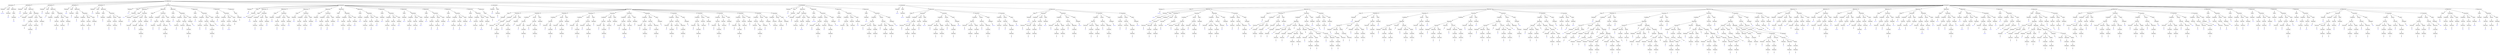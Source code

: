 // THE AST of the PARSED AUTOMATA in DOT FORMAT 
digraph AST{
node[shape=box, fontsize=16, color=gray];

"1643" [label="AI_Definitions", ];
"1643" -> "15";
"15" [label="Automaton", ];
"15" -> "16";
"16" [label="Terminal", ];
"-16" [label="Philosopher", shape=none, fontsize=10, fontcolor=blue];
"16" -> "-16";
"15" -> "13";
"13" [label="State", ];
"13" -> "14";
"14" [label="Terminal", ];
"-14" [label="Think", shape=none, fontsize=10, fontcolor=blue];
"14" -> "-14";
"15" -> "12";
"12" [label="Behaviour", ];
"12" -> "10";
"10" [label="State", ];
"10" -> "11";
"11" [label="Terminal", ];
"-11" [label="Think", shape=none, fontsize=10, fontcolor=blue];
"11" -> "-11";
"1643" -> "33";
"33" [label="Automaton", ];
"33" -> "34";
"34" [label="Terminal", ];
"-34" [label="Blocker", shape=none, fontsize=10, fontcolor=blue];
"34" -> "-34";
"33" -> "31";
"31" [label="State", ];
"31" -> "32";
"32" [label="Terminal", ];
"-32" [label="Init", shape=none, fontsize=10, fontcolor=blue];
"32" -> "-32";
"33" -> "30";
"30" [label="Behaviour", ];
"30" -> "17";
"17" [label="State", ];
"17" -> "18";
"18" [label="Terminal", ];
"-18" [label="Init", shape=none, fontsize=10, fontcolor=blue];
"18" -> "-18";
"30" -> "29";
"29" [label="Transition", ];
"29" -> "23";
"23" [label="Condition", ];
"23" -> "21";
"21" [label="UnaryOp", ];
"21" -> "22";
"22" [label="Terminal", ];
"-22" [label="!", shape=none, fontsize=10, fontcolor=blue];
"22" -> "-22";
"21" -> "19";
"19" [label="FunCall", ];
"19" -> "20";
"20" [label="Terminal", ];
"-20" [label="True", shape=none, fontsize=10, fontcolor=blue];
"20" -> "-20";
"29" -> "26";
"26" [label="Action", ];
"26" -> "24";
"24" [label="FunCall", ];
"24" -> "25";
"25" [label="Terminal", ];
"-25" [label="Power", shape=none, fontsize=10, fontcolor=blue];
"25" -> "-25";
"29" -> "27";
"27" [label="State", ];
"27" -> "28";
"28" [label="Terminal", ];
"-28" [label="Init", shape=none, fontsize=10, fontcolor=blue];
"28" -> "-28";
"1643" -> "49";
"49" [label="Automaton", ];
"49" -> "50";
"50" [label="Terminal", ];
"-50" [label="Mover", shape=none, fontsize=10, fontcolor=blue];
"50" -> "-50";
"49" -> "47";
"47" [label="State", ];
"47" -> "48";
"48" [label="Terminal", ];
"-48" [label="Init", shape=none, fontsize=10, fontcolor=blue];
"48" -> "-48";
"49" -> "46";
"46" [label="Behaviour", ];
"46" -> "35";
"35" [label="State", ];
"35" -> "36";
"36" [label="Terminal", ];
"-36" [label="Init", shape=none, fontsize=10, fontcolor=blue];
"36" -> "-36";
"46" -> "45";
"45" [label="Transition", ];
"45" -> "39";
"39" [label="Condition", ];
"39" -> "37";
"37" [label="FunCall", ];
"37" -> "38";
"38" [label="Terminal", ];
"-38" [label="True", shape=none, fontsize=10, fontcolor=blue];
"38" -> "-38";
"45" -> "42";
"42" [label="Action", ];
"42" -> "40";
"40" [label="FunCall", ];
"40" -> "41";
"41" [label="Terminal", ];
"-41" [label="Move", shape=none, fontsize=10, fontcolor=blue];
"41" -> "-41";
"45" -> "43";
"43" [label="State", ];
"43" -> "44";
"44" [label="Terminal", ];
"-44" [label="Init", shape=none, fontsize=10, fontcolor=blue];
"44" -> "-44";
"1643" -> "65";
"65" [label="Automaton", ];
"65" -> "66";
"66" [label="Terminal", ];
"-66" [label="Popper", shape=none, fontsize=10, fontcolor=blue];
"66" -> "-66";
"65" -> "63";
"63" [label="State", ];
"63" -> "64";
"64" [label="Terminal", ];
"-64" [label="Init", shape=none, fontsize=10, fontcolor=blue];
"64" -> "-64";
"65" -> "62";
"62" [label="Behaviour", ];
"62" -> "51";
"51" [label="State", ];
"51" -> "52";
"52" [label="Terminal", ];
"-52" [label="Init", shape=none, fontsize=10, fontcolor=blue];
"52" -> "-52";
"62" -> "61";
"61" [label="Transition", ];
"61" -> "55";
"55" [label="Condition", ];
"55" -> "53";
"53" [label="FunCall", ];
"53" -> "54";
"54" [label="Terminal", ];
"-54" [label="True", shape=none, fontsize=10, fontcolor=blue];
"54" -> "-54";
"61" -> "58";
"58" [label="Action", ];
"58" -> "56";
"56" [label="FunCall", ];
"56" -> "57";
"57" [label="Terminal", ];
"-57" [label="Pop", shape=none, fontsize=10, fontcolor=blue];
"57" -> "-57";
"61" -> "59";
"59" [label="State", ];
"59" -> "60";
"60" [label="Terminal", ];
"-60" [label="Init", shape=none, fontsize=10, fontcolor=blue];
"60" -> "-60";
"1643" -> "81";
"81" [label="Automaton", ];
"81" -> "82";
"82" [label="Terminal", ];
"-82" [label="Wizzer", shape=none, fontsize=10, fontcolor=blue];
"82" -> "-82";
"81" -> "79";
"79" [label="State", ];
"79" -> "80";
"80" [label="Terminal", ];
"-80" [label="Init", shape=none, fontsize=10, fontcolor=blue];
"80" -> "-80";
"81" -> "78";
"78" [label="Behaviour", ];
"78" -> "67";
"67" [label="State", ];
"67" -> "68";
"68" [label="Terminal", ];
"-68" [label="Init", shape=none, fontsize=10, fontcolor=blue];
"68" -> "-68";
"78" -> "77";
"77" [label="Transition", ];
"77" -> "71";
"71" [label="Condition", ];
"71" -> "69";
"69" [label="FunCall", ];
"69" -> "70";
"70" [label="Terminal", ];
"-70" [label="True", shape=none, fontsize=10, fontcolor=blue];
"70" -> "-70";
"77" -> "74";
"74" [label="Action", ];
"74" -> "72";
"72" [label="FunCall", ];
"72" -> "73";
"73" [label="Terminal", ];
"-73" [label="Wizz", shape=none, fontsize=10, fontcolor=blue];
"73" -> "-73";
"77" -> "75";
"75" [label="State", ];
"75" -> "76";
"76" [label="Terminal", ];
"-76" [label="Init", shape=none, fontsize=10, fontcolor=blue];
"76" -> "-76";
"1643" -> "160";
"160" [label="Automaton", ];
"160" -> "161";
"161" [label="Terminal", ];
"-161" [label="Turner", shape=none, fontsize=10, fontcolor=blue];
"161" -> "-161";
"160" -> "158";
"158" [label="State", ];
"158" -> "159";
"159" [label="Terminal", ];
"-159" [label="Turn_0", shape=none, fontsize=10, fontcolor=blue];
"159" -> "-159";
"160" -> "97";
"97" [label="Behaviour", ];
"97" -> "83";
"83" [label="State", ];
"83" -> "84";
"84" [label="Terminal", ];
"-84" [label="Turn_0", shape=none, fontsize=10, fontcolor=blue];
"84" -> "-84";
"97" -> "96";
"96" [label="Transition", ];
"96" -> "87";
"87" [label="Condition", ];
"87" -> "85";
"85" [label="FunCall", ];
"85" -> "86";
"86" [label="Terminal", ];
"-86" [label="True", shape=none, fontsize=10, fontcolor=blue];
"86" -> "-86";
"96" -> "93";
"93" [label="Action", ];
"93" -> "91";
"91" [label="FunCall", ];
"91" -> "92";
"92" [label="Terminal", ];
"-92" [label="Turn", shape=none, fontsize=10, fontcolor=blue];
"92" -> "-92";
"91" -> "90";
"90" [label="Direction", ];
"90" -> "88";
"88" [label="Constant", ];
"88" -> "89";
"89" [label="Terminal", ];
"-89" [label="R", shape=none, fontsize=10, fontcolor=blue];
"89" -> "-89";
"96" -> "94";
"94" [label="State", ];
"94" -> "95";
"95" [label="Terminal", ];
"-95" [label="Turn_1", shape=none, fontsize=10, fontcolor=blue];
"95" -> "-95";
"160" -> "112";
"112" [label="Behaviour", ];
"112" -> "98";
"98" [label="State", ];
"98" -> "99";
"99" [label="Terminal", ];
"-99" [label="Turn_1", shape=none, fontsize=10, fontcolor=blue];
"99" -> "-99";
"112" -> "111";
"111" [label="Transition", ];
"111" -> "102";
"102" [label="Condition", ];
"102" -> "100";
"100" [label="FunCall", ];
"100" -> "101";
"101" [label="Terminal", ];
"-101" [label="True", shape=none, fontsize=10, fontcolor=blue];
"101" -> "-101";
"111" -> "108";
"108" [label="Action", ];
"108" -> "106";
"106" [label="FunCall", ];
"106" -> "107";
"107" [label="Terminal", ];
"-107" [label="Turn", shape=none, fontsize=10, fontcolor=blue];
"107" -> "-107";
"106" -> "105";
"105" [label="Direction", ];
"105" -> "103";
"103" [label="Constant", ];
"103" -> "104";
"104" [label="Terminal", ];
"-104" [label="R", shape=none, fontsize=10, fontcolor=blue];
"104" -> "-104";
"111" -> "109";
"109" [label="State", ];
"109" -> "110";
"110" [label="Terminal", ];
"-110" [label="Turn_2", shape=none, fontsize=10, fontcolor=blue];
"110" -> "-110";
"160" -> "127";
"127" [label="Behaviour", ];
"127" -> "113";
"113" [label="State", ];
"113" -> "114";
"114" [label="Terminal", ];
"-114" [label="Turn_2", shape=none, fontsize=10, fontcolor=blue];
"114" -> "-114";
"127" -> "126";
"126" [label="Transition", ];
"126" -> "117";
"117" [label="Condition", ];
"117" -> "115";
"115" [label="FunCall", ];
"115" -> "116";
"116" [label="Terminal", ];
"-116" [label="True", shape=none, fontsize=10, fontcolor=blue];
"116" -> "-116";
"126" -> "123";
"123" [label="Action", ];
"123" -> "121";
"121" [label="FunCall", ];
"121" -> "122";
"122" [label="Terminal", ];
"-122" [label="Turn", shape=none, fontsize=10, fontcolor=blue];
"122" -> "-122";
"121" -> "120";
"120" [label="Direction", ];
"120" -> "118";
"118" [label="Constant", ];
"118" -> "119";
"119" [label="Terminal", ];
"-119" [label="R", shape=none, fontsize=10, fontcolor=blue];
"119" -> "-119";
"126" -> "124";
"124" [label="State", ];
"124" -> "125";
"125" [label="Terminal", ];
"-125" [label="Turn_3", shape=none, fontsize=10, fontcolor=blue];
"125" -> "-125";
"160" -> "142";
"142" [label="Behaviour", ];
"142" -> "128";
"128" [label="State", ];
"128" -> "129";
"129" [label="Terminal", ];
"-129" [label="Turn_3", shape=none, fontsize=10, fontcolor=blue];
"129" -> "-129";
"142" -> "141";
"141" [label="Transition", ];
"141" -> "132";
"132" [label="Condition", ];
"132" -> "130";
"130" [label="FunCall", ];
"130" -> "131";
"131" [label="Terminal", ];
"-131" [label="True", shape=none, fontsize=10, fontcolor=blue];
"131" -> "-131";
"141" -> "138";
"138" [label="Action", ];
"138" -> "136";
"136" [label="FunCall", ];
"136" -> "137";
"137" [label="Terminal", ];
"-137" [label="Turn", shape=none, fontsize=10, fontcolor=blue];
"137" -> "-137";
"136" -> "135";
"135" [label="Direction", ];
"135" -> "133";
"133" [label="Constant", ];
"133" -> "134";
"134" [label="Terminal", ];
"-134" [label="R", shape=none, fontsize=10, fontcolor=blue];
"134" -> "-134";
"141" -> "139";
"139" [label="State", ];
"139" -> "140";
"140" [label="Terminal", ];
"-140" [label="Turn_4", shape=none, fontsize=10, fontcolor=blue];
"140" -> "-140";
"160" -> "154";
"154" [label="Behaviour", ];
"154" -> "143";
"143" [label="State", ];
"143" -> "144";
"144" [label="Terminal", ];
"-144" [label="Turn_4", shape=none, fontsize=10, fontcolor=blue];
"144" -> "-144";
"154" -> "153";
"153" [label="Transition", ];
"153" -> "147";
"147" [label="Condition", ];
"147" -> "145";
"145" [label="FunCall", ];
"145" -> "146";
"146" [label="Terminal", ];
"-146" [label="True", shape=none, fontsize=10, fontcolor=blue];
"146" -> "-146";
"153" -> "150";
"150" [label="Action", ];
"150" -> "148";
"148" [label="FunCall", ];
"148" -> "149";
"149" [label="Terminal", ];
"-149" [label="Kamikaze", shape=none, fontsize=10, fontcolor=blue];
"149" -> "-149";
"153" -> "151";
"151" [label="State", ];
"151" -> "152";
"152" [label="Terminal", ];
"-152" [label="", shape=none, fontsize=10, fontcolor=blue];
"152" -> "-152";
"160" -> "157";
"157" [label="Behaviour", ];
"157" -> "155";
"155" [label="State", ];
"155" -> "156";
"156" [label="Terminal", ];
"-156" [label="", shape=none, fontsize=10, fontcolor=blue];
"156" -> "-156";
"1643" -> "299";
"299" [label="Automaton", ];
"299" -> "300";
"300" [label="Terminal", ];
"-300" [label="Master", shape=none, fontsize=10, fontcolor=blue];
"300" -> "-300";
"299" -> "297";
"297" [label="State", ];
"297" -> "298";
"298" [label="Terminal", ];
"-298" [label="Think_0", shape=none, fontsize=10, fontcolor=blue];
"298" -> "-298";
"299" -> "173";
"173" [label="Behaviour", ];
"173" -> "162";
"162" [label="State", ];
"162" -> "163";
"163" [label="Terminal", ];
"-163" [label="Think_0", shape=none, fontsize=10, fontcolor=blue];
"163" -> "-163";
"173" -> "172";
"172" [label="Transition", ];
"172" -> "166";
"166" [label="Condition", ];
"166" -> "164";
"164" [label="FunCall", ];
"164" -> "165";
"165" [label="Terminal", ];
"-165" [label="True", shape=none, fontsize=10, fontcolor=blue];
"165" -> "-165";
"172" -> "169";
"169" [label="Action", ];
"169" -> "167";
"167" [label="FunCall", ];
"167" -> "168";
"168" [label="Terminal", ];
"-168" [label="Power", shape=none, fontsize=10, fontcolor=blue];
"168" -> "-168";
"172" -> "170";
"170" [label="State", ];
"170" -> "171";
"171" [label="Terminal", ];
"-171" [label="Think_1", shape=none, fontsize=10, fontcolor=blue];
"171" -> "-171";
"299" -> "185";
"185" [label="Behaviour", ];
"185" -> "174";
"174" [label="State", ];
"174" -> "175";
"175" [label="Terminal", ];
"-175" [label="Think_1", shape=none, fontsize=10, fontcolor=blue];
"175" -> "-175";
"185" -> "184";
"184" [label="Transition", ];
"184" -> "178";
"178" [label="Condition", ];
"178" -> "176";
"176" [label="FunCall", ];
"176" -> "177";
"177" [label="Terminal", ];
"-177" [label="True", shape=none, fontsize=10, fontcolor=blue];
"177" -> "-177";
"184" -> "181";
"181" [label="Action", ];
"181" -> "179";
"179" [label="FunCall", ];
"179" -> "180";
"180" [label="Terminal", ];
"-180" [label="Power", shape=none, fontsize=10, fontcolor=blue];
"180" -> "-180";
"184" -> "182";
"182" [label="State", ];
"182" -> "183";
"183" [label="Terminal", ];
"-183" [label="Think_2", shape=none, fontsize=10, fontcolor=blue];
"183" -> "-183";
"299" -> "197";
"197" [label="Behaviour", ];
"197" -> "186";
"186" [label="State", ];
"186" -> "187";
"187" [label="Terminal", ];
"-187" [label="Think_2", shape=none, fontsize=10, fontcolor=blue];
"187" -> "-187";
"197" -> "196";
"196" [label="Transition", ];
"196" -> "190";
"190" [label="Condition", ];
"190" -> "188";
"188" [label="FunCall", ];
"188" -> "189";
"189" [label="Terminal", ];
"-189" [label="True", shape=none, fontsize=10, fontcolor=blue];
"189" -> "-189";
"196" -> "193";
"193" [label="Action", ];
"193" -> "191";
"191" [label="FunCall", ];
"191" -> "192";
"192" [label="Terminal", ];
"-192" [label="Power", shape=none, fontsize=10, fontcolor=blue];
"192" -> "-192";
"196" -> "194";
"194" [label="State", ];
"194" -> "195";
"195" [label="Terminal", ];
"-195" [label="Think_3", shape=none, fontsize=10, fontcolor=blue];
"195" -> "-195";
"299" -> "209";
"209" [label="Behaviour", ];
"209" -> "198";
"198" [label="State", ];
"198" -> "199";
"199" [label="Terminal", ];
"-199" [label="Think_3", shape=none, fontsize=10, fontcolor=blue];
"199" -> "-199";
"209" -> "208";
"208" [label="Transition", ];
"208" -> "202";
"202" [label="Condition", ];
"202" -> "200";
"200" [label="FunCall", ];
"200" -> "201";
"201" [label="Terminal", ];
"-201" [label="True", shape=none, fontsize=10, fontcolor=blue];
"201" -> "-201";
"208" -> "205";
"205" [label="Action", ];
"205" -> "203";
"203" [label="FunCall", ];
"203" -> "204";
"204" [label="Terminal", ];
"-204" [label="Power", shape=none, fontsize=10, fontcolor=blue];
"204" -> "-204";
"208" -> "206";
"206" [label="State", ];
"206" -> "207";
"207" [label="Terminal", ];
"-207" [label="Think_4", shape=none, fontsize=10, fontcolor=blue];
"207" -> "-207";
"299" -> "221";
"221" [label="Behaviour", ];
"221" -> "210";
"210" [label="State", ];
"210" -> "211";
"211" [label="Terminal", ];
"-211" [label="Think_4", shape=none, fontsize=10, fontcolor=blue];
"211" -> "-211";
"221" -> "220";
"220" [label="Transition", ];
"220" -> "214";
"214" [label="Condition", ];
"214" -> "212";
"212" [label="FunCall", ];
"212" -> "213";
"213" [label="Terminal", ];
"-213" [label="True", shape=none, fontsize=10, fontcolor=blue];
"213" -> "-213";
"220" -> "217";
"217" [label="Action", ];
"217" -> "215";
"215" [label="FunCall", ];
"215" -> "216";
"216" [label="Terminal", ];
"-216" [label="Power", shape=none, fontsize=10, fontcolor=blue];
"216" -> "-216";
"220" -> "218";
"218" [label="State", ];
"218" -> "219";
"219" [label="Terminal", ];
"-219" [label="Happy_0", shape=none, fontsize=10, fontcolor=blue];
"219" -> "-219";
"299" -> "233";
"233" [label="Behaviour", ];
"233" -> "222";
"222" [label="State", ];
"222" -> "223";
"223" [label="Terminal", ];
"-223" [label="Happy_0", shape=none, fontsize=10, fontcolor=blue];
"223" -> "-223";
"233" -> "232";
"232" [label="Transition", ];
"232" -> "226";
"226" [label="Condition", ];
"226" -> "224";
"224" [label="FunCall", ];
"224" -> "225";
"225" [label="Terminal", ];
"-225" [label="True", shape=none, fontsize=10, fontcolor=blue];
"225" -> "-225";
"232" -> "229";
"229" [label="Action", ];
"229" -> "227";
"227" [label="FunCall", ];
"227" -> "228";
"228" [label="Terminal", ];
"-228" [label="Power", shape=none, fontsize=10, fontcolor=blue];
"228" -> "-228";
"232" -> "230";
"230" [label="State", ];
"230" -> "231";
"231" [label="Terminal", ];
"-231" [label="Happy_1", shape=none, fontsize=10, fontcolor=blue];
"231" -> "-231";
"299" -> "245";
"245" [label="Behaviour", ];
"245" -> "234";
"234" [label="State", ];
"234" -> "235";
"235" [label="Terminal", ];
"-235" [label="Happy_1", shape=none, fontsize=10, fontcolor=blue];
"235" -> "-235";
"245" -> "244";
"244" [label="Transition", ];
"244" -> "238";
"238" [label="Condition", ];
"238" -> "236";
"236" [label="FunCall", ];
"236" -> "237";
"237" [label="Terminal", ];
"-237" [label="True", shape=none, fontsize=10, fontcolor=blue];
"237" -> "-237";
"244" -> "241";
"241" [label="Action", ];
"241" -> "239";
"239" [label="FunCall", ];
"239" -> "240";
"240" [label="Terminal", ];
"-240" [label="Power", shape=none, fontsize=10, fontcolor=blue];
"240" -> "-240";
"244" -> "242";
"242" [label="State", ];
"242" -> "243";
"243" [label="Terminal", ];
"-243" [label="Happy_2", shape=none, fontsize=10, fontcolor=blue];
"243" -> "-243";
"299" -> "257";
"257" [label="Behaviour", ];
"257" -> "246";
"246" [label="State", ];
"246" -> "247";
"247" [label="Terminal", ];
"-247" [label="Happy_2", shape=none, fontsize=10, fontcolor=blue];
"247" -> "-247";
"257" -> "256";
"256" [label="Transition", ];
"256" -> "250";
"250" [label="Condition", ];
"250" -> "248";
"248" [label="FunCall", ];
"248" -> "249";
"249" [label="Terminal", ];
"-249" [label="True", shape=none, fontsize=10, fontcolor=blue];
"249" -> "-249";
"256" -> "253";
"253" [label="Action", ];
"253" -> "251";
"251" [label="FunCall", ];
"251" -> "252";
"252" [label="Terminal", ];
"-252" [label="Power", shape=none, fontsize=10, fontcolor=blue];
"252" -> "-252";
"256" -> "254";
"254" [label="State", ];
"254" -> "255";
"255" [label="Terminal", ];
"-255" [label="Happy_3", shape=none, fontsize=10, fontcolor=blue];
"255" -> "-255";
"299" -> "269";
"269" [label="Behaviour", ];
"269" -> "258";
"258" [label="State", ];
"258" -> "259";
"259" [label="Terminal", ];
"-259" [label="Happy_3", shape=none, fontsize=10, fontcolor=blue];
"259" -> "-259";
"269" -> "268";
"268" [label="Transition", ];
"268" -> "262";
"262" [label="Condition", ];
"262" -> "260";
"260" [label="FunCall", ];
"260" -> "261";
"261" [label="Terminal", ];
"-261" [label="True", shape=none, fontsize=10, fontcolor=blue];
"261" -> "-261";
"268" -> "265";
"265" [label="Action", ];
"265" -> "263";
"263" [label="FunCall", ];
"263" -> "264";
"264" [label="Terminal", ];
"-264" [label="Power", shape=none, fontsize=10, fontcolor=blue];
"264" -> "-264";
"268" -> "266";
"266" [label="State", ];
"266" -> "267";
"267" [label="Terminal", ];
"-267" [label="Happy_4", shape=none, fontsize=10, fontcolor=blue];
"267" -> "-267";
"299" -> "281";
"281" [label="Behaviour", ];
"281" -> "270";
"270" [label="State", ];
"270" -> "271";
"271" [label="Terminal", ];
"-271" [label="Happy_4", shape=none, fontsize=10, fontcolor=blue];
"271" -> "-271";
"281" -> "280";
"280" [label="Transition", ];
"280" -> "274";
"274" [label="Condition", ];
"274" -> "272";
"272" [label="FunCall", ];
"272" -> "273";
"273" [label="Terminal", ];
"-273" [label="True", shape=none, fontsize=10, fontcolor=blue];
"273" -> "-273";
"280" -> "277";
"277" [label="Action", ];
"277" -> "275";
"275" [label="FunCall", ];
"275" -> "276";
"276" [label="Terminal", ];
"-276" [label="Power", shape=none, fontsize=10, fontcolor=blue];
"276" -> "-276";
"280" -> "278";
"278" [label="State", ];
"278" -> "279";
"279" [label="Terminal", ];
"-279" [label="Happy_5", shape=none, fontsize=10, fontcolor=blue];
"279" -> "-279";
"299" -> "293";
"293" [label="Behaviour", ];
"293" -> "282";
"282" [label="State", ];
"282" -> "283";
"283" [label="Terminal", ];
"-283" [label="Happy_5", shape=none, fontsize=10, fontcolor=blue];
"283" -> "-283";
"293" -> "292";
"292" [label="Transition", ];
"292" -> "286";
"286" [label="Condition", ];
"286" -> "284";
"284" [label="FunCall", ];
"284" -> "285";
"285" [label="Terminal", ];
"-285" [label="True", shape=none, fontsize=10, fontcolor=blue];
"285" -> "-285";
"292" -> "289";
"289" [label="Action", ];
"289" -> "287";
"287" [label="FunCall", ];
"287" -> "288";
"288" [label="Terminal", ];
"-288" [label="Kamikaze", shape=none, fontsize=10, fontcolor=blue];
"288" -> "-288";
"292" -> "290";
"290" [label="State", ];
"290" -> "291";
"291" [label="Terminal", ];
"-291" [label="X", shape=none, fontsize=10, fontcolor=blue];
"291" -> "-291";
"299" -> "296";
"296" [label="Behaviour", ];
"296" -> "294";
"294" [label="State", ];
"294" -> "295";
"295" [label="Terminal", ];
"-295" [label="X", shape=none, fontsize=10, fontcolor=blue];
"295" -> "-295";
"1643" -> "477";
"477" [label="Automaton", ];
"477" -> "478";
"478" [label="Terminal", ];
"-478" [label="Player", shape=none, fontsize=10, fontcolor=blue];
"478" -> "-478";
"477" -> "475";
"475" [label="State", ];
"475" -> "476";
"476" [label="Terminal", ];
"-476" [label="Init", shape=none, fontsize=10, fontcolor=blue];
"476" -> "-476";
"477" -> "474";
"474" [label="Behaviour", ];
"474" -> "301";
"301" [label="State", ];
"301" -> "302";
"302" [label="Terminal", ];
"-302" [label="Init", shape=none, fontsize=10, fontcolor=blue];
"302" -> "-302";
"474" -> "317";
"317" [label="Transition", ];
"317" -> "308";
"308" [label="Condition", ];
"308" -> "306";
"306" [label="FunCall", ];
"306" -> "307";
"307" [label="Terminal", ];
"-307" [label="Key", shape=none, fontsize=10, fontcolor=blue];
"307" -> "-307";
"306" -> "303";
"303" [label="Key", ];
"303" -> "304";
"304" [label="Constant", ];
"304" -> "305";
"305" [label="Terminal", ];
"-305" [label="FU", shape=none, fontsize=10, fontcolor=blue];
"305" -> "-305";
"317" -> "314";
"314" [label="Action", ];
"314" -> "312";
"312" [label="FunCall", ];
"312" -> "313";
"313" [label="Terminal", ];
"-313" [label="Move", shape=none, fontsize=10, fontcolor=blue];
"313" -> "-313";
"312" -> "311";
"311" [label="Direction", ];
"311" -> "309";
"309" [label="Constant", ];
"309" -> "310";
"310" [label="Terminal", ];
"-310" [label="N", shape=none, fontsize=10, fontcolor=blue];
"310" -> "-310";
"317" -> "315";
"315" [label="State", ];
"315" -> "316";
"316" [label="Terminal", ];
"-316" [label="Init", shape=none, fontsize=10, fontcolor=blue];
"316" -> "-316";
"474" -> "332";
"332" [label="Transition", ];
"332" -> "323";
"323" [label="Condition", ];
"323" -> "321";
"321" [label="FunCall", ];
"321" -> "322";
"322" [label="Terminal", ];
"-322" [label="Key", shape=none, fontsize=10, fontcolor=blue];
"322" -> "-322";
"321" -> "318";
"318" [label="Key", ];
"318" -> "319";
"319" [label="Constant", ];
"319" -> "320";
"320" [label="Terminal", ];
"-320" [label="FD", shape=none, fontsize=10, fontcolor=blue];
"320" -> "-320";
"332" -> "329";
"329" [label="Action", ];
"329" -> "327";
"327" [label="FunCall", ];
"327" -> "328";
"328" [label="Terminal", ];
"-328" [label="Move", shape=none, fontsize=10, fontcolor=blue];
"328" -> "-328";
"327" -> "326";
"326" [label="Direction", ];
"326" -> "324";
"324" [label="Constant", ];
"324" -> "325";
"325" [label="Terminal", ];
"-325" [label="S", shape=none, fontsize=10, fontcolor=blue];
"325" -> "-325";
"332" -> "330";
"330" [label="State", ];
"330" -> "331";
"331" [label="Terminal", ];
"-331" [label="Init", shape=none, fontsize=10, fontcolor=blue];
"331" -> "-331";
"474" -> "347";
"347" [label="Transition", ];
"347" -> "338";
"338" [label="Condition", ];
"338" -> "336";
"336" [label="FunCall", ];
"336" -> "337";
"337" [label="Terminal", ];
"-337" [label="Key", shape=none, fontsize=10, fontcolor=blue];
"337" -> "-337";
"336" -> "333";
"333" [label="Key", ];
"333" -> "334";
"334" [label="Constant", ];
"334" -> "335";
"335" [label="Terminal", ];
"-335" [label="FL", shape=none, fontsize=10, fontcolor=blue];
"335" -> "-335";
"347" -> "344";
"344" [label="Action", ];
"344" -> "342";
"342" [label="FunCall", ];
"342" -> "343";
"343" [label="Terminal", ];
"-343" [label="Move", shape=none, fontsize=10, fontcolor=blue];
"343" -> "-343";
"342" -> "341";
"341" [label="Direction", ];
"341" -> "339";
"339" [label="Constant", ];
"339" -> "340";
"340" [label="Terminal", ];
"-340" [label="O", shape=none, fontsize=10, fontcolor=blue];
"340" -> "-340";
"347" -> "345";
"345" [label="State", ];
"345" -> "346";
"346" [label="Terminal", ];
"-346" [label="Init", shape=none, fontsize=10, fontcolor=blue];
"346" -> "-346";
"474" -> "362";
"362" [label="Transition", ];
"362" -> "353";
"353" [label="Condition", ];
"353" -> "351";
"351" [label="FunCall", ];
"351" -> "352";
"352" [label="Terminal", ];
"-352" [label="Key", shape=none, fontsize=10, fontcolor=blue];
"352" -> "-352";
"351" -> "348";
"348" [label="Key", ];
"348" -> "349";
"349" [label="Constant", ];
"349" -> "350";
"350" [label="Terminal", ];
"-350" [label="FR", shape=none, fontsize=10, fontcolor=blue];
"350" -> "-350";
"362" -> "359";
"359" [label="Action", ];
"359" -> "357";
"357" [label="FunCall", ];
"357" -> "358";
"358" [label="Terminal", ];
"-358" [label="Move", shape=none, fontsize=10, fontcolor=blue];
"358" -> "-358";
"357" -> "356";
"356" [label="Direction", ];
"356" -> "354";
"354" [label="Constant", ];
"354" -> "355";
"355" [label="Terminal", ];
"-355" [label="E", shape=none, fontsize=10, fontcolor=blue];
"355" -> "-355";
"362" -> "360";
"360" [label="State", ];
"360" -> "361";
"361" [label="Terminal", ];
"-361" [label="Init", shape=none, fontsize=10, fontcolor=blue];
"361" -> "-361";
"474" -> "374";
"374" [label="Transition", ];
"374" -> "368";
"368" [label="Condition", ];
"368" -> "366";
"366" [label="FunCall", ];
"366" -> "367";
"367" [label="Terminal", ];
"-367" [label="Key", shape=none, fontsize=10, fontcolor=blue];
"367" -> "-367";
"366" -> "363";
"363" [label="Key", ];
"363" -> "364";
"364" [label="Constant", ];
"364" -> "365";
"365" [label="Terminal", ];
"-365" [label="SPACE", shape=none, fontsize=10, fontcolor=blue];
"365" -> "-365";
"374" -> "371";
"371" [label="Action", ];
"371" -> "369";
"369" [label="FunCall", ];
"369" -> "370";
"370" [label="Terminal", ];
"-370" [label="Hit", shape=none, fontsize=10, fontcolor=blue];
"370" -> "-370";
"374" -> "372";
"372" [label="State", ];
"372" -> "373";
"373" [label="Terminal", ];
"-373" [label="Init", shape=none, fontsize=10, fontcolor=blue];
"373" -> "-373";
"474" -> "386";
"386" [label="Transition", ];
"386" -> "380";
"380" [label="Condition", ];
"380" -> "378";
"378" [label="FunCall", ];
"378" -> "379";
"379" [label="Terminal", ];
"-379" [label="Key", shape=none, fontsize=10, fontcolor=blue];
"379" -> "-379";
"378" -> "375";
"375" [label="Key", ];
"375" -> "376";
"376" [label="Constant", ];
"376" -> "377";
"377" [label="Terminal", ];
"-377" [label="ENTER", shape=none, fontsize=10, fontcolor=blue];
"377" -> "-377";
"386" -> "383";
"383" [label="Action", ];
"383" -> "381";
"381" [label="FunCall", ];
"381" -> "382";
"382" [label="Terminal", ];
"-382" [label="Jump", shape=none, fontsize=10, fontcolor=blue];
"382" -> "-382";
"386" -> "384";
"384" [label="State", ];
"384" -> "385";
"385" [label="Terminal", ];
"-385" [label="Init", shape=none, fontsize=10, fontcolor=blue];
"385" -> "-385";
"474" -> "401";
"401" [label="Transition", ];
"401" -> "392";
"392" [label="Condition", ];
"392" -> "390";
"390" [label="FunCall", ];
"390" -> "391";
"391" [label="Terminal", ];
"-391" [label="Key", shape=none, fontsize=10, fontcolor=blue];
"391" -> "-391";
"390" -> "387";
"387" [label="Key", ];
"387" -> "388";
"388" [label="Constant", ];
"388" -> "389";
"389" [label="Terminal", ];
"-389" [label="b", shape=none, fontsize=10, fontcolor=blue];
"389" -> "-389";
"401" -> "398";
"398" [label="Action", ];
"398" -> "396";
"396" [label="FunCall", ];
"396" -> "397";
"397" [label="Terminal", ];
"-397" [label="Jump", shape=none, fontsize=10, fontcolor=blue];
"397" -> "-397";
"396" -> "395";
"395" [label="Direction", ];
"395" -> "393";
"393" [label="Constant", ];
"393" -> "394";
"394" [label="Terminal", ];
"-394" [label="B", shape=none, fontsize=10, fontcolor=blue];
"394" -> "-394";
"401" -> "399";
"399" [label="State", ];
"399" -> "400";
"400" [label="Terminal", ];
"-400" [label="Init", shape=none, fontsize=10, fontcolor=blue];
"400" -> "-400";
"474" -> "416";
"416" [label="Transition", ];
"416" -> "407";
"407" [label="Condition", ];
"407" -> "405";
"405" [label="FunCall", ];
"405" -> "406";
"406" [label="Terminal", ];
"-406" [label="Key", shape=none, fontsize=10, fontcolor=blue];
"406" -> "-406";
"405" -> "402";
"402" [label="Key", ];
"402" -> "403";
"403" [label="Constant", ];
"403" -> "404";
"404" [label="Terminal", ];
"-404" [label="f", shape=none, fontsize=10, fontcolor=blue];
"404" -> "-404";
"416" -> "413";
"413" [label="Action", ];
"413" -> "411";
"411" [label="FunCall", ];
"411" -> "412";
"412" [label="Terminal", ];
"-412" [label="Turn", shape=none, fontsize=10, fontcolor=blue];
"412" -> "-412";
"411" -> "410";
"410" [label="Direction", ];
"410" -> "408";
"408" [label="Constant", ];
"408" -> "409";
"409" [label="Terminal", ];
"-409" [label="B", shape=none, fontsize=10, fontcolor=blue];
"409" -> "-409";
"416" -> "414";
"414" [label="State", ];
"414" -> "415";
"415" [label="Terminal", ];
"-415" [label="Init", shape=none, fontsize=10, fontcolor=blue];
"415" -> "-415";
"474" -> "428";
"428" [label="Transition", ];
"428" -> "422";
"422" [label="Condition", ];
"422" -> "420";
"420" [label="FunCall", ];
"420" -> "421";
"421" [label="Terminal", ];
"-421" [label="Key", shape=none, fontsize=10, fontcolor=blue];
"421" -> "-421";
"420" -> "417";
"417" [label="Key", ];
"417" -> "418";
"418" [label="Constant", ];
"418" -> "419";
"419" [label="Terminal", ];
"-419" [label="p", shape=none, fontsize=10, fontcolor=blue];
"419" -> "-419";
"428" -> "425";
"425" [label="Action", ];
"425" -> "423";
"423" [label="FunCall", ];
"423" -> "424";
"424" [label="Terminal", ];
"-424" [label="Pop", shape=none, fontsize=10, fontcolor=blue];
"424" -> "-424";
"428" -> "426";
"426" [label="State", ];
"426" -> "427";
"427" [label="Terminal", ];
"-427" [label="Init", shape=none, fontsize=10, fontcolor=blue];
"427" -> "-427";
"474" -> "440";
"440" [label="Transition", ];
"440" -> "434";
"434" [label="Condition", ];
"434" -> "432";
"432" [label="FunCall", ];
"432" -> "433";
"433" [label="Terminal", ];
"-433" [label="Key", shape=none, fontsize=10, fontcolor=blue];
"433" -> "-433";
"432" -> "429";
"429" [label="Key", ];
"429" -> "430";
"430" [label="Constant", ];
"430" -> "431";
"431" [label="Terminal", ];
"-431" [label="w", shape=none, fontsize=10, fontcolor=blue];
"431" -> "-431";
"440" -> "437";
"437" [label="Action", ];
"437" -> "435";
"435" [label="FunCall", ];
"435" -> "436";
"436" [label="Terminal", ];
"-436" [label="Wizz", shape=none, fontsize=10, fontcolor=blue];
"436" -> "-436";
"440" -> "438";
"438" [label="State", ];
"438" -> "439";
"439" [label="Terminal", ];
"-439" [label="Init", shape=none, fontsize=10, fontcolor=blue];
"439" -> "-439";
"474" -> "452";
"452" [label="Transition", ];
"452" -> "446";
"446" [label="Condition", ];
"446" -> "444";
"444" [label="FunCall", ];
"444" -> "445";
"445" [label="Terminal", ];
"-445" [label="Key", shape=none, fontsize=10, fontcolor=blue];
"445" -> "-445";
"444" -> "441";
"441" [label="Key", ];
"441" -> "442";
"442" [label="Constant", ];
"442" -> "443";
"443" [label="Terminal", ];
"-443" [label="g", shape=none, fontsize=10, fontcolor=blue];
"443" -> "-443";
"452" -> "449";
"449" [label="Action", ];
"449" -> "447";
"447" [label="FunCall", ];
"447" -> "448";
"448" [label="Terminal", ];
"-448" [label="Get", shape=none, fontsize=10, fontcolor=blue];
"448" -> "-448";
"452" -> "450";
"450" [label="State", ];
"450" -> "451";
"451" [label="Terminal", ];
"-451" [label="Init", shape=none, fontsize=10, fontcolor=blue];
"451" -> "-451";
"474" -> "464";
"464" [label="Transition", ];
"464" -> "458";
"458" [label="Condition", ];
"458" -> "456";
"456" [label="FunCall", ];
"456" -> "457";
"457" [label="Terminal", ];
"-457" [label="Key", shape=none, fontsize=10, fontcolor=blue];
"457" -> "-457";
"456" -> "453";
"453" [label="Key", ];
"453" -> "454";
"454" [label="Constant", ];
"454" -> "455";
"455" [label="Terminal", ];
"-455" [label="t", shape=none, fontsize=10, fontcolor=blue];
"455" -> "-455";
"464" -> "461";
"461" [label="Action", ];
"461" -> "459";
"459" [label="FunCall", ];
"459" -> "460";
"460" [label="Terminal", ];
"-460" [label="Throw", shape=none, fontsize=10, fontcolor=blue];
"460" -> "-460";
"464" -> "462";
"462" [label="State", ];
"462" -> "463";
"463" [label="Terminal", ];
"-463" [label="Init", shape=none, fontsize=10, fontcolor=blue];
"463" -> "-463";
"474" -> "473";
"473" [label="Transition", ];
"473" -> "467";
"467" [label="Condition", ];
"467" -> "465";
"465" [label="FunCall", ];
"465" -> "466";
"466" [label="Terminal", ];
"-466" [label="True", shape=none, fontsize=10, fontcolor=blue];
"466" -> "-466";
"473" -> "470";
"470" [label="Action", ];
"470" -> "468";
"468" [label="FunCall", ];
"468" -> "469";
"469" [label="Terminal", ];
"-469" [label="Power", shape=none, fontsize=10, fontcolor=blue];
"469" -> "-469";
"473" -> "471";
"471" [label="State", ];
"471" -> "472";
"472" [label="Terminal", ];
"-472" [label="Init", shape=none, fontsize=10, fontcolor=blue];
"472" -> "-472";
"1643" -> "548";
"548" [label="Automaton", ];
"548" -> "549";
"549" [label="Terminal", ];
"-549" [label="Crazy", shape=none, fontsize=10, fontcolor=blue];
"549" -> "-549";
"548" -> "546";
"546" [label="State", ];
"546" -> "547";
"547" [label="Terminal", ];
"-547" [label="Init", shape=none, fontsize=10, fontcolor=blue];
"547" -> "-547";
"548" -> "490";
"490" [label="Behaviour", ];
"490" -> "479";
"479" [label="State", ];
"479" -> "480";
"480" [label="Terminal", ];
"-480" [label="Init", shape=none, fontsize=10, fontcolor=blue];
"480" -> "-480";
"490" -> "489";
"489" [label="Transition", ];
"489" -> "483";
"483" [label="Condition", ];
"483" -> "481";
"481" [label="FunCall", ];
"481" -> "482";
"482" [label="Terminal", ];
"-482" [label="True", shape=none, fontsize=10, fontcolor=blue];
"482" -> "-482";
"489" -> "486";
"486" [label="Action", ];
"486" -> "484";
"484" [label="FunCall", ];
"484" -> "485";
"485" [label="Terminal", ];
"-485" [label="Kamikaze", shape=none, fontsize=10, fontcolor=blue];
"485" -> "-485";
"489" -> "487";
"487" [label="State", ];
"487" -> "488";
"488" [label="Terminal", ];
"-488" [label="Init", shape=none, fontsize=10, fontcolor=blue];
"488" -> "-488";
"548" -> "508";
"508" [label="Behaviour", ];
"508" -> "491";
"491" [label="State", ];
"491" -> "492";
"492" [label="Terminal", ];
"-492" [label="Unreachable", shape=none, fontsize=10, fontcolor=blue];
"492" -> "-492";
"508" -> "507";
"507" [label="Transition", ];
"507" -> "498";
"498" [label="Condition", ];
"498" -> "496";
"496" [label="FunCall", ];
"496" -> "497";
"497" [label="Terminal", ];
"-497" [label="MyDir", shape=none, fontsize=10, fontcolor=blue];
"497" -> "-497";
"496" -> "495";
"495" [label="Direction", ];
"495" -> "493";
"493" [label="Variable", ];
"493" -> "494";
"494" [label="Terminal", ];
"-494" [label="d", shape=none, fontsize=10, fontcolor=blue];
"494" -> "-494";
"507" -> "504";
"504" [label="Action", ];
"504" -> "502";
"502" [label="FunCall", ];
"502" -> "503";
"503" [label="Terminal", ];
"-503" [label="Move", shape=none, fontsize=10, fontcolor=blue];
"503" -> "-503";
"502" -> "501";
"501" [label="Direction", ];
"501" -> "499";
"499" [label="Variable", ];
"499" -> "500";
"500" [label="Terminal", ];
"-500" [label="d", shape=none, fontsize=10, fontcolor=blue];
"500" -> "-500";
"507" -> "505";
"505" [label="State", ];
"505" -> "506";
"506" [label="Terminal", ];
"-506" [label="Unreachable", shape=none, fontsize=10, fontcolor=blue];
"506" -> "-506";
"548" -> "521";
"521" [label="Behaviour", ];
"521" -> "509";
"509" [label="State", ];
"509" -> "510";
"510" [label="Terminal", ];
"-510" [label="Useless", shape=none, fontsize=10, fontcolor=blue];
"510" -> "-510";
"521" -> "520";
"520" [label="Transition", ];
"520" -> "514";
"514" [label="Condition", ];
"514" -> "512";
"512" [label="FunCall", ];
"512" -> "513";
"513" [label="Terminal", ];
"-513" [label="MyDir", shape=none, fontsize=10, fontcolor=blue];
"513" -> "-513";
"512" -> "511";
"511" [label="Any", ];
"520" -> "517";
"517" [label="Action", ];
"517" -> "515";
"515" [label="FunCall", ];
"515" -> "516";
"516" [label="Terminal", ];
"-516" [label="Move", shape=none, fontsize=10, fontcolor=blue];
"516" -> "-516";
"520" -> "518";
"518" [label="State", ];
"518" -> "519";
"519" [label="Terminal", ];
"-519" [label="Useless", shape=none, fontsize=10, fontcolor=blue];
"519" -> "-519";
"548" -> "545";
"545" [label="Behaviour", ];
"545" -> "522";
"522" [label="State", ];
"522" -> "523";
"523" [label="Terminal", ];
"-523" [label="Dummy", shape=none, fontsize=10, fontcolor=blue];
"523" -> "-523";
"545" -> "544";
"544" [label="Transition", ];
"544" -> "532";
"532" [label="Condition", ];
"532" -> "530";
"530" [label="FunCall", ];
"530" -> "531";
"531" [label="Terminal", ];
"-531" [label="Cell", shape=none, fontsize=10, fontcolor=blue];
"531" -> "-531";
"530" -> "526";
"526" [label="Direction", ];
"526" -> "524";
"524" [label="Constant", ];
"524" -> "525";
"525" [label="Terminal", ];
"-525" [label="F", shape=none, fontsize=10, fontcolor=blue];
"525" -> "-525";
"530" -> "529";
"529" [label="Entity", ];
"529" -> "527";
"527" [label="Variable", ];
"527" -> "528";
"528" [label="Terminal", ];
"-528" [label="e", shape=none, fontsize=10, fontcolor=blue];
"528" -> "-528";
"544" -> "541";
"541" [label="Action", ];
"541" -> "539";
"539" [label="FunCall", ];
"539" -> "540";
"540" [label="Terminal", ];
"-540" [label="Hit", shape=none, fontsize=10, fontcolor=blue];
"540" -> "-540";
"539" -> "535";
"535" [label="Entity", ];
"535" -> "533";
"533" [label="Variable", ];
"533" -> "534";
"534" [label="Terminal", ];
"-534" [label="e", shape=none, fontsize=10, fontcolor=blue];
"534" -> "-534";
"539" -> "538";
"538" [label="Direction", ];
"538" -> "536";
"536" [label="Constant", ];
"536" -> "537";
"537" [label="Terminal", ];
"-537" [label="F", shape=none, fontsize=10, fontcolor=blue];
"537" -> "-537";
"544" -> "542";
"542" [label="State", ];
"542" -> "543";
"543" [label="Terminal", ];
"-543" [label="Dummy", shape=none, fontsize=10, fontcolor=blue];
"543" -> "-543";
"1643" -> "684";
"684" [label="Automaton", ];
"684" -> "685";
"685" [label="Terminal", ];
"-685" [label="Explorer", shape=none, fontsize=10, fontcolor=blue];
"685" -> "-685";
"684" -> "682";
"682" [label="State", ];
"682" -> "683";
"683" [label="Terminal", ];
"-683" [label="Explore_R", shape=none, fontsize=10, fontcolor=blue];
"683" -> "-683";
"684" -> "615";
"615" [label="Behaviour", ];
"615" -> "550";
"550" [label="State", ];
"550" -> "551";
"551" [label="Terminal", ];
"-551" [label="Explore_R", shape=none, fontsize=10, fontcolor=blue];
"551" -> "-551";
"615" -> "566";
"566" [label="Transition", ];
"566" -> "560";
"560" [label="Condition", ];
"560" -> "558";
"558" [label="FunCall", ];
"558" -> "559";
"559" [label="Terminal", ];
"-559" [label="Cell", shape=none, fontsize=10, fontcolor=blue];
"559" -> "-559";
"558" -> "554";
"554" [label="Direction", ];
"554" -> "552";
"552" [label="Constant", ];
"552" -> "553";
"553" [label="Terminal", ];
"-553" [label="F", shape=none, fontsize=10, fontcolor=blue];
"553" -> "-553";
"558" -> "557";
"557" [label="Entity", ];
"557" -> "555";
"555" [label="Constant", ];
"555" -> "556";
"556" [label="Terminal", ];
"-556" [label="V", shape=none, fontsize=10, fontcolor=blue];
"556" -> "-556";
"566" -> "563";
"563" [label="Action", ];
"563" -> "561";
"561" [label="FunCall", ];
"561" -> "562";
"562" [label="Terminal", ];
"-562" [label="Move", shape=none, fontsize=10, fontcolor=blue];
"562" -> "-562";
"566" -> "564";
"564" [label="State", ];
"564" -> "565";
"565" [label="Terminal", ];
"-565" [label="Explore_R", shape=none, fontsize=10, fontcolor=blue];
"565" -> "-565";
"615" -> "584";
"584" [label="Transition", ];
"584" -> "575";
"575" [label="Condition", ];
"575" -> "573";
"573" [label="FunCall", ];
"573" -> "574";
"574" [label="Terminal", ];
"-574" [label="Cell", shape=none, fontsize=10, fontcolor=blue];
"574" -> "-574";
"573" -> "569";
"569" [label="Direction", ];
"569" -> "567";
"567" [label="Constant", ];
"567" -> "568";
"568" [label="Terminal", ];
"-568" [label="R", shape=none, fontsize=10, fontcolor=blue];
"568" -> "-568";
"573" -> "572";
"572" [label="Entity", ];
"572" -> "570";
"570" [label="Constant", ];
"570" -> "571";
"571" [label="Terminal", ];
"-571" [label="V", shape=none, fontsize=10, fontcolor=blue];
"571" -> "-571";
"584" -> "581";
"581" [label="Action", ];
"581" -> "579";
"579" [label="FunCall", ];
"579" -> "580";
"580" [label="Terminal", ];
"-580" [label="Turn", shape=none, fontsize=10, fontcolor=blue];
"580" -> "-580";
"579" -> "578";
"578" [label="Direction", ];
"578" -> "576";
"576" [label="Constant", ];
"576" -> "577";
"577" [label="Terminal", ];
"-577" [label="R", shape=none, fontsize=10, fontcolor=blue];
"577" -> "-577";
"584" -> "582";
"582" [label="State", ];
"582" -> "583";
"583" [label="Terminal", ];
"-583" [label="Explore_R", shape=none, fontsize=10, fontcolor=blue];
"583" -> "-583";
"615" -> "602";
"602" [label="Transition", ];
"602" -> "593";
"593" [label="Condition", ];
"593" -> "591";
"591" [label="FunCall", ];
"591" -> "592";
"592" [label="Terminal", ];
"-592" [label="Cell", shape=none, fontsize=10, fontcolor=blue];
"592" -> "-592";
"591" -> "587";
"587" [label="Direction", ];
"587" -> "585";
"585" [label="Constant", ];
"585" -> "586";
"586" [label="Terminal", ];
"-586" [label="L", shape=none, fontsize=10, fontcolor=blue];
"586" -> "-586";
"591" -> "590";
"590" [label="Entity", ];
"590" -> "588";
"588" [label="Constant", ];
"588" -> "589";
"589" [label="Terminal", ];
"-589" [label="V", shape=none, fontsize=10, fontcolor=blue];
"589" -> "-589";
"602" -> "599";
"599" [label="Action", ];
"599" -> "597";
"597" [label="FunCall", ];
"597" -> "598";
"598" [label="Terminal", ];
"-598" [label="Turn", shape=none, fontsize=10, fontcolor=blue];
"598" -> "-598";
"597" -> "596";
"596" [label="Direction", ];
"596" -> "594";
"594" [label="Constant", ];
"594" -> "595";
"595" [label="Terminal", ];
"-595" [label="L", shape=none, fontsize=10, fontcolor=blue];
"595" -> "-595";
"602" -> "600";
"600" [label="State", ];
"600" -> "601";
"601" [label="Terminal", ];
"-601" [label="Explore_R", shape=none, fontsize=10, fontcolor=blue];
"601" -> "-601";
"615" -> "614";
"614" [label="Transition", ];
"614" -> "605";
"605" [label="Condition", ];
"605" -> "603";
"603" [label="FunCall", ];
"603" -> "604";
"604" [label="Terminal", ];
"-604" [label="True", shape=none, fontsize=10, fontcolor=blue];
"604" -> "-604";
"614" -> "611";
"611" [label="Action", ];
"611" -> "609";
"609" [label="FunCall", ];
"609" -> "610";
"610" [label="Terminal", ];
"-610" [label="Turn", shape=none, fontsize=10, fontcolor=blue];
"610" -> "-610";
"609" -> "608";
"608" [label="Direction", ];
"608" -> "606";
"606" [label="Constant", ];
"606" -> "607";
"607" [label="Terminal", ];
"-607" [label="B", shape=none, fontsize=10, fontcolor=blue];
"607" -> "-607";
"614" -> "612";
"612" [label="State", ];
"612" -> "613";
"613" [label="Terminal", ];
"-613" [label="Explore_L", shape=none, fontsize=10, fontcolor=blue];
"613" -> "-613";
"684" -> "681";
"681" [label="Behaviour", ];
"681" -> "616";
"616" [label="State", ];
"616" -> "617";
"617" [label="Terminal", ];
"-617" [label="Explore_L", shape=none, fontsize=10, fontcolor=blue];
"617" -> "-617";
"681" -> "632";
"632" [label="Transition", ];
"632" -> "626";
"626" [label="Condition", ];
"626" -> "624";
"624" [label="FunCall", ];
"624" -> "625";
"625" [label="Terminal", ];
"-625" [label="Cell", shape=none, fontsize=10, fontcolor=blue];
"625" -> "-625";
"624" -> "620";
"620" [label="Direction", ];
"620" -> "618";
"618" [label="Constant", ];
"618" -> "619";
"619" [label="Terminal", ];
"-619" [label="F", shape=none, fontsize=10, fontcolor=blue];
"619" -> "-619";
"624" -> "623";
"623" [label="Entity", ];
"623" -> "621";
"621" [label="Constant", ];
"621" -> "622";
"622" [label="Terminal", ];
"-622" [label="V", shape=none, fontsize=10, fontcolor=blue];
"622" -> "-622";
"632" -> "629";
"629" [label="Action", ];
"629" -> "627";
"627" [label="FunCall", ];
"627" -> "628";
"628" [label="Terminal", ];
"-628" [label="Move", shape=none, fontsize=10, fontcolor=blue];
"628" -> "-628";
"632" -> "630";
"630" [label="State", ];
"630" -> "631";
"631" [label="Terminal", ];
"-631" [label="Explore_L", shape=none, fontsize=10, fontcolor=blue];
"631" -> "-631";
"681" -> "650";
"650" [label="Transition", ];
"650" -> "641";
"641" [label="Condition", ];
"641" -> "639";
"639" [label="FunCall", ];
"639" -> "640";
"640" [label="Terminal", ];
"-640" [label="Cell", shape=none, fontsize=10, fontcolor=blue];
"640" -> "-640";
"639" -> "635";
"635" [label="Direction", ];
"635" -> "633";
"633" [label="Constant", ];
"633" -> "634";
"634" [label="Terminal", ];
"-634" [label="L", shape=none, fontsize=10, fontcolor=blue];
"634" -> "-634";
"639" -> "638";
"638" [label="Entity", ];
"638" -> "636";
"636" [label="Constant", ];
"636" -> "637";
"637" [label="Terminal", ];
"-637" [label="V", shape=none, fontsize=10, fontcolor=blue];
"637" -> "-637";
"650" -> "647";
"647" [label="Action", ];
"647" -> "645";
"645" [label="FunCall", ];
"645" -> "646";
"646" [label="Terminal", ];
"-646" [label="Turn", shape=none, fontsize=10, fontcolor=blue];
"646" -> "-646";
"645" -> "644";
"644" [label="Direction", ];
"644" -> "642";
"642" [label="Constant", ];
"642" -> "643";
"643" [label="Terminal", ];
"-643" [label="L", shape=none, fontsize=10, fontcolor=blue];
"643" -> "-643";
"650" -> "648";
"648" [label="State", ];
"648" -> "649";
"649" [label="Terminal", ];
"-649" [label="Explore_L", shape=none, fontsize=10, fontcolor=blue];
"649" -> "-649";
"681" -> "668";
"668" [label="Transition", ];
"668" -> "659";
"659" [label="Condition", ];
"659" -> "657";
"657" [label="FunCall", ];
"657" -> "658";
"658" [label="Terminal", ];
"-658" [label="Cell", shape=none, fontsize=10, fontcolor=blue];
"658" -> "-658";
"657" -> "653";
"653" [label="Direction", ];
"653" -> "651";
"651" [label="Constant", ];
"651" -> "652";
"652" [label="Terminal", ];
"-652" [label="R", shape=none, fontsize=10, fontcolor=blue];
"652" -> "-652";
"657" -> "656";
"656" [label="Entity", ];
"656" -> "654";
"654" [label="Constant", ];
"654" -> "655";
"655" [label="Terminal", ];
"-655" [label="V", shape=none, fontsize=10, fontcolor=blue];
"655" -> "-655";
"668" -> "665";
"665" [label="Action", ];
"665" -> "663";
"663" [label="FunCall", ];
"663" -> "664";
"664" [label="Terminal", ];
"-664" [label="Turn", shape=none, fontsize=10, fontcolor=blue];
"664" -> "-664";
"663" -> "662";
"662" [label="Direction", ];
"662" -> "660";
"660" [label="Constant", ];
"660" -> "661";
"661" [label="Terminal", ];
"-661" [label="R", shape=none, fontsize=10, fontcolor=blue];
"661" -> "-661";
"668" -> "666";
"666" [label="State", ];
"666" -> "667";
"667" [label="Terminal", ];
"-667" [label="Explore_L", shape=none, fontsize=10, fontcolor=blue];
"667" -> "-667";
"681" -> "680";
"680" [label="Transition", ];
"680" -> "671";
"671" [label="Condition", ];
"671" -> "669";
"669" [label="FunCall", ];
"669" -> "670";
"670" [label="Terminal", ];
"-670" [label="True", shape=none, fontsize=10, fontcolor=blue];
"670" -> "-670";
"680" -> "677";
"677" [label="Action", ];
"677" -> "675";
"675" [label="FunCall", ];
"675" -> "676";
"676" [label="Terminal", ];
"-676" [label="Turn", shape=none, fontsize=10, fontcolor=blue];
"676" -> "-676";
"675" -> "674";
"674" [label="Direction", ];
"674" -> "672";
"672" [label="Constant", ];
"672" -> "673";
"673" [label="Terminal", ];
"-673" [label="B", shape=none, fontsize=10, fontcolor=blue];
"673" -> "-673";
"680" -> "678";
"678" [label="State", ];
"678" -> "679";
"679" [label="Terminal", ];
"-679" [label="Explore_R", shape=none, fontsize=10, fontcolor=blue];
"679" -> "-679";
"1643" -> "1641";
"1641" [label="Automaton", ];
"1641" -> "1642";
"1642" [label="Terminal", ];
"-1642" [label="SuperHero", shape=none, fontsize=10, fontcolor=blue];
"1642" -> "-1642";
"1641" -> "1639";
"1639" [label="State", ];
"1639" -> "1640";
"1640" [label="Terminal", ];
"-1640" [label="Explore", shape=none, fontsize=10, fontcolor=blue];
"1640" -> "-1640";
"1641" -> "748";
"748" [label="Behaviour", ];
"748" -> "686";
"686" [label="State", ];
"686" -> "687";
"687" [label="Terminal", ];
"-687" [label="Explore", shape=none, fontsize=10, fontcolor=blue];
"687" -> "-687";
"748" -> "702";
"702" [label="Transition", ];
"702" -> "696";
"696" [label="Condition", ];
"696" -> "694";
"694" [label="FunCall", ];
"694" -> "695";
"695" [label="Terminal", ];
"-695" [label="Cell", shape=none, fontsize=10, fontcolor=blue];
"695" -> "-695";
"694" -> "690";
"690" [label="Direction", ];
"690" -> "688";
"688" [label="Constant", ];
"688" -> "689";
"689" [label="Terminal", ];
"-689" [label="F", shape=none, fontsize=10, fontcolor=blue];
"689" -> "-689";
"694" -> "693";
"693" [label="Entity", ];
"693" -> "691";
"691" [label="Constant", ];
"691" -> "692";
"692" [label="Terminal", ];
"-692" [label="P", shape=none, fontsize=10, fontcolor=blue];
"692" -> "-692";
"702" -> "699";
"699" [label="Action", ];
"699" -> "697";
"697" [label="FunCall", ];
"697" -> "698";
"698" [label="Terminal", ];
"-698" [label="Pick", shape=none, fontsize=10, fontcolor=blue];
"698" -> "-698";
"702" -> "700";
"700" [label="State", ];
"700" -> "701";
"701" [label="Terminal", ];
"-701" [label="Happy", shape=none, fontsize=10, fontcolor=blue];
"701" -> "-701";
"748" -> "720";
"720" [label="Transition", ];
"720" -> "711";
"711" [label="Condition", ];
"711" -> "709";
"709" [label="FunCall", ];
"709" -> "710";
"710" [label="Terminal", ];
"-710" [label="Cell", shape=none, fontsize=10, fontcolor=blue];
"710" -> "-710";
"709" -> "705";
"705" [label="Direction", ];
"705" -> "703";
"703" [label="Constant", ];
"703" -> "704";
"704" [label="Terminal", ];
"-704" [label="F", shape=none, fontsize=10, fontcolor=blue];
"704" -> "-704";
"709" -> "708";
"708" [label="Entity", ];
"708" -> "706";
"706" [label="Constant", ];
"706" -> "707";
"707" [label="Terminal", ];
"-707" [label="V", shape=none, fontsize=10, fontcolor=blue];
"707" -> "-707";
"720" -> "717";
"717" [label="Action", ];
"717" -> "715";
"715" [label="FunCall", ];
"715" -> "716";
"716" [label="Terminal", ];
"-716" [label="Move", shape=none, fontsize=10, fontcolor=blue];
"716" -> "-716";
"715" -> "714";
"714" [label="Direction", ];
"714" -> "712";
"712" [label="Constant", ];
"712" -> "713";
"713" [label="Terminal", ];
"-713" [label="F", shape=none, fontsize=10, fontcolor=blue];
"713" -> "-713";
"720" -> "718";
"718" [label="State", ];
"718" -> "719";
"719" [label="Terminal", ];
"-719" [label="Run", shape=none, fontsize=10, fontcolor=blue];
"719" -> "-719";
"748" -> "735";
"735" [label="Transition", ];
"735" -> "729";
"729" [label="Condition", ];
"729" -> "727";
"727" [label="FunCall", ];
"727" -> "728";
"728" [label="Terminal", ];
"-728" [label="Cell", shape=none, fontsize=10, fontcolor=blue];
"728" -> "-728";
"727" -> "723";
"723" [label="Direction", ];
"723" -> "721";
"721" [label="Constant", ];
"721" -> "722";
"722" [label="Terminal", ];
"-722" [label="F", shape=none, fontsize=10, fontcolor=blue];
"722" -> "-722";
"727" -> "726";
"726" [label="Entity", ];
"726" -> "724";
"724" [label="Constant", ];
"724" -> "725";
"725" [label="Terminal", ];
"-725" [label="J", shape=none, fontsize=10, fontcolor=blue];
"725" -> "-725";
"735" -> "732";
"732" [label="Action", ];
"732" -> "730";
"730" [label="FunCall", ];
"730" -> "731";
"731" [label="Terminal", ];
"-731" [label="Jump", shape=none, fontsize=10, fontcolor=blue];
"731" -> "-731";
"735" -> "733";
"733" [label="State", ];
"733" -> "734";
"734" [label="Terminal", ];
"-734" [label="Explore", shape=none, fontsize=10, fontcolor=blue];
"734" -> "-734";
"748" -> "747";
"747" [label="Transition", ];
"747" -> "738";
"738" [label="Condition", ];
"738" -> "736";
"736" [label="FunCall", ];
"736" -> "737";
"737" [label="Terminal", ];
"-737" [label="True", shape=none, fontsize=10, fontcolor=blue];
"737" -> "-737";
"747" -> "744";
"744" [label="Action", ];
"744" -> "742";
"742" [label="FunCall", ];
"742" -> "743";
"743" [label="Terminal", ];
"-743" [label="Turn", shape=none, fontsize=10, fontcolor=blue];
"743" -> "-743";
"742" -> "741";
"741" [label="Direction", ];
"741" -> "739";
"739" [label="Constant", ];
"739" -> "740";
"740" [label="Terminal", ];
"-740" [label="L", shape=none, fontsize=10, fontcolor=blue];
"740" -> "-740";
"747" -> "745";
"745" [label="State", ];
"745" -> "746";
"746" [label="Terminal", ];
"-746" [label="Explore", shape=none, fontsize=10, fontcolor=blue];
"746" -> "-746";
"1641" -> "823";
"823" [label="Behaviour", ];
"823" -> "749";
"749" [label="State", ];
"749" -> "750";
"750" [label="Terminal", ];
"-750" [label="Run", shape=none, fontsize=10, fontcolor=blue];
"750" -> "-750";
"823" -> "768";
"768" [label="Transition", ];
"768" -> "759";
"759" [label="Condition", ];
"759" -> "757";
"757" [label="FunCall", ];
"757" -> "758";
"758" [label="Terminal", ];
"-758" [label="Cell", shape=none, fontsize=10, fontcolor=blue];
"758" -> "-758";
"757" -> "753";
"753" [label="Direction", ];
"753" -> "751";
"751" [label="Constant", ];
"751" -> "752";
"752" [label="Terminal", ];
"-752" [label="F", shape=none, fontsize=10, fontcolor=blue];
"752" -> "-752";
"757" -> "756";
"756" [label="Entity", ];
"756" -> "754";
"754" [label="Constant", ];
"754" -> "755";
"755" [label="Terminal", ];
"-755" [label="V", shape=none, fontsize=10, fontcolor=blue];
"755" -> "-755";
"768" -> "765";
"765" [label="Action", ];
"765" -> "763";
"763" [label="FunCall", ];
"763" -> "764";
"764" [label="Terminal", ];
"-764" [label="Move", shape=none, fontsize=10, fontcolor=blue];
"764" -> "-764";
"763" -> "762";
"762" [label="Direction", ];
"762" -> "760";
"760" [label="Constant", ];
"760" -> "761";
"761" [label="Terminal", ];
"-761" [label="F", shape=none, fontsize=10, fontcolor=blue];
"761" -> "-761";
"768" -> "766";
"766" [label="State", ];
"766" -> "767";
"767" [label="Terminal", ];
"-767" [label="Explore", shape=none, fontsize=10, fontcolor=blue];
"767" -> "-767";
"823" -> "813";
"813" [label="Transition", ];
"813" -> "807";
"807" [label="Condition", ];
"807" -> "805";
"805" [label="BinaryOp", ];
"805" -> "775";
"775" [label="FunCall", ];
"775" -> "776";
"776" [label="Terminal", ];
"-776" [label="Cell", shape=none, fontsize=10, fontcolor=blue];
"776" -> "-776";
"775" -> "771";
"771" [label="Direction", ];
"771" -> "769";
"769" [label="Constant", ];
"769" -> "770";
"770" [label="Terminal", ];
"-770" [label="F", shape=none, fontsize=10, fontcolor=blue];
"770" -> "-770";
"775" -> "774";
"774" [label="Entity", ];
"774" -> "772";
"772" [label="Constant", ];
"772" -> "773";
"773" [label="Terminal", ];
"-773" [label="A", shape=none, fontsize=10, fontcolor=blue];
"773" -> "-773";
"805" -> "806";
"806" [label="Terminal", ];
"-806" [label="/", shape=none, fontsize=10, fontcolor=blue];
"806" -> "-806";
"805" -> "803";
"803" [label="BinaryOp", ];
"803" -> "783";
"783" [label="FunCall", ];
"783" -> "784";
"784" [label="Terminal", ];
"-784" [label="Cell", shape=none, fontsize=10, fontcolor=blue];
"784" -> "-784";
"783" -> "779";
"779" [label="Direction", ];
"779" -> "777";
"777" [label="Constant", ];
"777" -> "778";
"778" [label="Terminal", ];
"-778" [label="B", shape=none, fontsize=10, fontcolor=blue];
"778" -> "-778";
"783" -> "782";
"782" [label="Entity", ];
"782" -> "780";
"780" [label="Constant", ];
"780" -> "781";
"781" [label="Terminal", ];
"-781" [label="A", shape=none, fontsize=10, fontcolor=blue];
"781" -> "-781";
"803" -> "804";
"804" [label="Terminal", ];
"-804" [label="/", shape=none, fontsize=10, fontcolor=blue];
"804" -> "-804";
"803" -> "801";
"801" [label="BinaryOp", ];
"801" -> "791";
"791" [label="FunCall", ];
"791" -> "792";
"792" [label="Terminal", ];
"-792" [label="Cell", shape=none, fontsize=10, fontcolor=blue];
"792" -> "-792";
"791" -> "787";
"787" [label="Direction", ];
"787" -> "785";
"785" [label="Constant", ];
"785" -> "786";
"786" [label="Terminal", ];
"-786" [label="L", shape=none, fontsize=10, fontcolor=blue];
"786" -> "-786";
"791" -> "790";
"790" [label="Entity", ];
"790" -> "788";
"788" [label="Constant", ];
"788" -> "789";
"789" [label="Terminal", ];
"-789" [label="A", shape=none, fontsize=10, fontcolor=blue];
"789" -> "-789";
"801" -> "802";
"802" [label="Terminal", ];
"-802" [label="/", shape=none, fontsize=10, fontcolor=blue];
"802" -> "-802";
"801" -> "799";
"799" [label="FunCall", ];
"799" -> "800";
"800" [label="Terminal", ];
"-800" [label="Cell", shape=none, fontsize=10, fontcolor=blue];
"800" -> "-800";
"799" -> "795";
"795" [label="Direction", ];
"795" -> "793";
"793" [label="Constant", ];
"793" -> "794";
"794" [label="Terminal", ];
"-794" [label="R", shape=none, fontsize=10, fontcolor=blue];
"794" -> "-794";
"799" -> "798";
"798" [label="Entity", ];
"798" -> "796";
"796" [label="Constant", ];
"796" -> "797";
"797" [label="Terminal", ];
"-797" [label="A", shape=none, fontsize=10, fontcolor=blue];
"797" -> "-797";
"813" -> "810";
"810" [label="Action", ];
"810" -> "808";
"808" [label="FunCall", ];
"808" -> "809";
"809" [label="Terminal", ];
"-809" [label="Wizz", shape=none, fontsize=10, fontcolor=blue];
"809" -> "-809";
"813" -> "811";
"811" [label="State", ];
"811" -> "812";
"812" [label="Terminal", ];
"-812" [label="Escape", shape=none, fontsize=10, fontcolor=blue];
"812" -> "-812";
"823" -> "822";
"822" [label="Transition", ];
"822" -> "816";
"816" [label="Condition", ];
"816" -> "814";
"814" [label="FunCall", ];
"814" -> "815";
"815" [label="Terminal", ];
"-815" [label="True", shape=none, fontsize=10, fontcolor=blue];
"815" -> "-815";
"822" -> "819";
"819" [label="Action", ];
"819" -> "817";
"817" [label="FunCall", ];
"817" -> "818";
"818" [label="Terminal", ];
"-818" [label="Pop", shape=none, fontsize=10, fontcolor=blue];
"818" -> "-818";
"822" -> "820";
"820" [label="State", ];
"820" -> "821";
"821" [label="Terminal", ];
"-821" [label="Explore", shape=none, fontsize=10, fontcolor=blue];
"821" -> "-821";
"1641" -> "974";
"974" [label="Behaviour", ];
"974" -> "824";
"824" [label="State", ];
"824" -> "825";
"825" [label="Terminal", ];
"-825" [label="Escape", shape=none, fontsize=10, fontcolor=blue];
"825" -> "-825";
"974" -> "853";
"853" [label="Transition", ];
"853" -> "844";
"844" [label="Condition", ];
"844" -> "842";
"842" [label="BinaryOp", ];
"842" -> "832";
"832" [label="FunCall", ];
"832" -> "833";
"833" [label="Terminal", ];
"-833" [label="Cell", shape=none, fontsize=10, fontcolor=blue];
"833" -> "-833";
"832" -> "828";
"828" [label="Direction", ];
"828" -> "826";
"826" [label="Constant", ];
"826" -> "827";
"827" [label="Terminal", ];
"-827" [label="F", shape=none, fontsize=10, fontcolor=blue];
"827" -> "-827";
"832" -> "831";
"831" [label="Entity", ];
"831" -> "829";
"829" [label="Constant", ];
"829" -> "830";
"830" [label="Terminal", ];
"-830" [label="A", shape=none, fontsize=10, fontcolor=blue];
"830" -> "-830";
"842" -> "843";
"843" [label="Terminal", ];
"-843" [label="&", shape=none, fontsize=10, fontcolor=blue];
"843" -> "-843";
"842" -> "840";
"840" [label="FunCall", ];
"840" -> "841";
"841" [label="Terminal", ];
"-841" [label="Cell", shape=none, fontsize=10, fontcolor=blue];
"841" -> "-841";
"840" -> "836";
"836" [label="Direction", ];
"836" -> "834";
"834" [label="Constant", ];
"834" -> "835";
"835" [label="Terminal", ];
"-835" [label="B", shape=none, fontsize=10, fontcolor=blue];
"835" -> "-835";
"840" -> "839";
"839" [label="Entity", ];
"839" -> "837";
"837" [label="Constant", ];
"837" -> "838";
"838" [label="Terminal", ];
"-838" [label="V", shape=none, fontsize=10, fontcolor=blue];
"838" -> "-838";
"853" -> "850";
"850" [label="Action", ];
"850" -> "848";
"848" [label="FunCall", ];
"848" -> "849";
"849" [label="Terminal", ];
"-849" [label="Move", shape=none, fontsize=10, fontcolor=blue];
"849" -> "-849";
"848" -> "847";
"847" [label="Direction", ];
"847" -> "845";
"845" [label="Constant", ];
"845" -> "846";
"846" [label="Terminal", ];
"-846" [label="B", shape=none, fontsize=10, fontcolor=blue];
"846" -> "-846";
"853" -> "851";
"851" [label="State", ];
"851" -> "852";
"852" [label="Terminal", ];
"-852" [label="Escape", shape=none, fontsize=10, fontcolor=blue];
"852" -> "-852";
"974" -> "881";
"881" [label="Transition", ];
"881" -> "872";
"872" [label="Condition", ];
"872" -> "870";
"870" [label="BinaryOp", ];
"870" -> "860";
"860" [label="FunCall", ];
"860" -> "861";
"861" [label="Terminal", ];
"-861" [label="Cell", shape=none, fontsize=10, fontcolor=blue];
"861" -> "-861";
"860" -> "856";
"856" [label="Direction", ];
"856" -> "854";
"854" [label="Constant", ];
"854" -> "855";
"855" [label="Terminal", ];
"-855" [label="B", shape=none, fontsize=10, fontcolor=blue];
"855" -> "-855";
"860" -> "859";
"859" [label="Entity", ];
"859" -> "857";
"857" [label="Constant", ];
"857" -> "858";
"858" [label="Terminal", ];
"-858" [label="A", shape=none, fontsize=10, fontcolor=blue];
"858" -> "-858";
"870" -> "871";
"871" [label="Terminal", ];
"-871" [label="&", shape=none, fontsize=10, fontcolor=blue];
"871" -> "-871";
"870" -> "868";
"868" [label="FunCall", ];
"868" -> "869";
"869" [label="Terminal", ];
"-869" [label="Cell", shape=none, fontsize=10, fontcolor=blue];
"869" -> "-869";
"868" -> "864";
"864" [label="Direction", ];
"864" -> "862";
"862" [label="Constant", ];
"862" -> "863";
"863" [label="Terminal", ];
"-863" [label="F", shape=none, fontsize=10, fontcolor=blue];
"863" -> "-863";
"868" -> "867";
"867" [label="Entity", ];
"867" -> "865";
"865" [label="Constant", ];
"865" -> "866";
"866" [label="Terminal", ];
"-866" [label="V", shape=none, fontsize=10, fontcolor=blue];
"866" -> "-866";
"881" -> "878";
"878" [label="Action", ];
"878" -> "876";
"876" [label="FunCall", ];
"876" -> "877";
"877" [label="Terminal", ];
"-877" [label="Move", shape=none, fontsize=10, fontcolor=blue];
"877" -> "-877";
"876" -> "875";
"875" [label="Direction", ];
"875" -> "873";
"873" [label="Constant", ];
"873" -> "874";
"874" [label="Terminal", ];
"-874" [label="F", shape=none, fontsize=10, fontcolor=blue];
"874" -> "-874";
"881" -> "879";
"879" [label="State", ];
"879" -> "880";
"880" [label="Terminal", ];
"-880" [label="Escape", shape=none, fontsize=10, fontcolor=blue];
"880" -> "-880";
"974" -> "909";
"909" [label="Transition", ];
"909" -> "900";
"900" [label="Condition", ];
"900" -> "898";
"898" [label="BinaryOp", ];
"898" -> "888";
"888" [label="FunCall", ];
"888" -> "889";
"889" [label="Terminal", ];
"-889" [label="Cell", shape=none, fontsize=10, fontcolor=blue];
"889" -> "-889";
"888" -> "884";
"884" [label="Direction", ];
"884" -> "882";
"882" [label="Constant", ];
"882" -> "883";
"883" [label="Terminal", ];
"-883" [label="R", shape=none, fontsize=10, fontcolor=blue];
"883" -> "-883";
"888" -> "887";
"887" [label="Entity", ];
"887" -> "885";
"885" [label="Constant", ];
"885" -> "886";
"886" [label="Terminal", ];
"-886" [label="A", shape=none, fontsize=10, fontcolor=blue];
"886" -> "-886";
"898" -> "899";
"899" [label="Terminal", ];
"-899" [label="&", shape=none, fontsize=10, fontcolor=blue];
"899" -> "-899";
"898" -> "896";
"896" [label="FunCall", ];
"896" -> "897";
"897" [label="Terminal", ];
"-897" [label="Cell", shape=none, fontsize=10, fontcolor=blue];
"897" -> "-897";
"896" -> "892";
"892" [label="Direction", ];
"892" -> "890";
"890" [label="Constant", ];
"890" -> "891";
"891" [label="Terminal", ];
"-891" [label="L", shape=none, fontsize=10, fontcolor=blue];
"891" -> "-891";
"896" -> "895";
"895" [label="Entity", ];
"895" -> "893";
"893" [label="Constant", ];
"893" -> "894";
"894" [label="Terminal", ];
"-894" [label="V", shape=none, fontsize=10, fontcolor=blue];
"894" -> "-894";
"909" -> "906";
"906" [label="Action", ];
"906" -> "904";
"904" [label="FunCall", ];
"904" -> "905";
"905" [label="Terminal", ];
"-905" [label="Move", shape=none, fontsize=10, fontcolor=blue];
"905" -> "-905";
"904" -> "903";
"903" [label="Direction", ];
"903" -> "901";
"901" [label="Constant", ];
"901" -> "902";
"902" [label="Terminal", ];
"-902" [label="L", shape=none, fontsize=10, fontcolor=blue];
"902" -> "-902";
"909" -> "907";
"907" [label="State", ];
"907" -> "908";
"908" [label="Terminal", ];
"-908" [label="Escape", shape=none, fontsize=10, fontcolor=blue];
"908" -> "-908";
"974" -> "937";
"937" [label="Transition", ];
"937" -> "928";
"928" [label="Condition", ];
"928" -> "926";
"926" [label="BinaryOp", ];
"926" -> "916";
"916" [label="FunCall", ];
"916" -> "917";
"917" [label="Terminal", ];
"-917" [label="Cell", shape=none, fontsize=10, fontcolor=blue];
"917" -> "-917";
"916" -> "912";
"912" [label="Direction", ];
"912" -> "910";
"910" [label="Constant", ];
"910" -> "911";
"911" [label="Terminal", ];
"-911" [label="L", shape=none, fontsize=10, fontcolor=blue];
"911" -> "-911";
"916" -> "915";
"915" [label="Entity", ];
"915" -> "913";
"913" [label="Constant", ];
"913" -> "914";
"914" [label="Terminal", ];
"-914" [label="A", shape=none, fontsize=10, fontcolor=blue];
"914" -> "-914";
"926" -> "927";
"927" [label="Terminal", ];
"-927" [label="&", shape=none, fontsize=10, fontcolor=blue];
"927" -> "-927";
"926" -> "924";
"924" [label="FunCall", ];
"924" -> "925";
"925" [label="Terminal", ];
"-925" [label="Cell", shape=none, fontsize=10, fontcolor=blue];
"925" -> "-925";
"924" -> "920";
"920" [label="Direction", ];
"920" -> "918";
"918" [label="Constant", ];
"918" -> "919";
"919" [label="Terminal", ];
"-919" [label="R", shape=none, fontsize=10, fontcolor=blue];
"919" -> "-919";
"924" -> "923";
"923" [label="Entity", ];
"923" -> "921";
"921" [label="Constant", ];
"921" -> "922";
"922" [label="Terminal", ];
"-922" [label="V", shape=none, fontsize=10, fontcolor=blue];
"922" -> "-922";
"937" -> "934";
"934" [label="Action", ];
"934" -> "932";
"932" [label="FunCall", ];
"932" -> "933";
"933" [label="Terminal", ];
"-933" [label="Move", shape=none, fontsize=10, fontcolor=blue];
"933" -> "-933";
"932" -> "931";
"931" [label="Direction", ];
"931" -> "929";
"929" [label="Constant", ];
"929" -> "930";
"930" [label="Terminal", ];
"-930" [label="R", shape=none, fontsize=10, fontcolor=blue];
"930" -> "-930";
"937" -> "935";
"935" [label="State", ];
"935" -> "936";
"936" [label="Terminal", ];
"-936" [label="Escape", shape=none, fontsize=10, fontcolor=blue];
"936" -> "-936";
"974" -> "964";
"964" [label="Transition", ];
"964" -> "958";
"958" [label="Condition", ];
"958" -> "956";
"956" [label="BinaryOp", ];
"956" -> "944";
"944" [label="FunCall", ];
"944" -> "945";
"945" [label="Terminal", ];
"-945" [label="Cell", shape=none, fontsize=10, fontcolor=blue];
"945" -> "-945";
"944" -> "940";
"940" [label="Direction", ];
"940" -> "938";
"938" [label="Constant", ];
"938" -> "939";
"939" [label="Terminal", ];
"-939" [label="F", shape=none, fontsize=10, fontcolor=blue];
"939" -> "-939";
"944" -> "943";
"943" [label="Entity", ];
"943" -> "941";
"941" [label="Constant", ];
"941" -> "942";
"942" [label="Terminal", ];
"-942" [label="A", shape=none, fontsize=10, fontcolor=blue];
"942" -> "-942";
"956" -> "957";
"957" [label="Terminal", ];
"-957" [label="&", shape=none, fontsize=10, fontcolor=blue];
"957" -> "-957";
"956" -> "954";
"954" [label="UnaryOp", ];
"954" -> "955";
"955" [label="Terminal", ];
"-955" [label="!", shape=none, fontsize=10, fontcolor=blue];
"955" -> "-955";
"954" -> "952";
"952" [label="FunCall", ];
"952" -> "953";
"953" [label="Terminal", ];
"-953" [label="Cell", shape=none, fontsize=10, fontcolor=blue];
"953" -> "-953";
"952" -> "948";
"948" [label="Direction", ];
"948" -> "946";
"946" [label="Constant", ];
"946" -> "947";
"947" [label="Terminal", ];
"-947" [label="B", shape=none, fontsize=10, fontcolor=blue];
"947" -> "-947";
"952" -> "951";
"951" [label="Entity", ];
"951" -> "949";
"949" [label="Constant", ];
"949" -> "950";
"950" [label="Terminal", ];
"-950" [label="V", shape=none, fontsize=10, fontcolor=blue];
"950" -> "-950";
"964" -> "961";
"961" [label="Action", ];
"961" -> "959";
"959" [label="FunCall", ];
"959" -> "960";
"960" [label="Terminal", ];
"-960" [label="Hit", shape=none, fontsize=10, fontcolor=blue];
"960" -> "-960";
"964" -> "962";
"962" [label="State", ];
"962" -> "963";
"963" [label="Terminal", ];
"-963" [label="Fight", shape=none, fontsize=10, fontcolor=blue];
"963" -> "-963";
"974" -> "973";
"973" [label="Transition", ];
"973" -> "967";
"967" [label="Condition", ];
"967" -> "965";
"965" [label="FunCall", ];
"965" -> "966";
"966" [label="Terminal", ];
"-966" [label="True", shape=none, fontsize=10, fontcolor=blue];
"966" -> "-966";
"973" -> "970";
"970" [label="Action", ];
"970" -> "968";
"968" [label="FunCall", ];
"968" -> "969";
"969" [label="Terminal", ];
"-969" [label="Power", shape=none, fontsize=10, fontcolor=blue];
"969" -> "-969";
"973" -> "971";
"971" [label="State", ];
"971" -> "972";
"972" [label="Terminal", ];
"-972" [label="Explore", shape=none, fontsize=10, fontcolor=blue];
"972" -> "-972";
"1641" -> "1177";
"1177" [label="Behaviour", ];
"1177" -> "975";
"975" [label="State", ];
"975" -> "976";
"976" [label="Terminal", ];
"-976" [label="Fight", shape=none, fontsize=10, fontcolor=blue];
"976" -> "-976";
"1177" -> "1023";
"1023" [label="Transition", ];
"1023" -> "1017";
"1017" [label="Condition", ];
"1017" -> "1015";
"1015" [label="BinaryOp", ];
"1015" -> "983";
"983" [label="FunCall", ];
"983" -> "984";
"984" [label="Terminal", ];
"-984" [label="Cell", shape=none, fontsize=10, fontcolor=blue];
"984" -> "-984";
"983" -> "979";
"979" [label="Direction", ];
"979" -> "977";
"977" [label="Constant", ];
"977" -> "978";
"978" [label="Terminal", ];
"-978" [label="F", shape=none, fontsize=10, fontcolor=blue];
"978" -> "-978";
"983" -> "982";
"982" [label="Entity", ];
"982" -> "980";
"980" [label="Constant", ];
"980" -> "981";
"981" [label="Terminal", ];
"-981" [label="A", shape=none, fontsize=10, fontcolor=blue];
"981" -> "-981";
"1015" -> "1016";
"1016" [label="Terminal", ];
"-1016" [label="&", shape=none, fontsize=10, fontcolor=blue];
"1016" -> "-1016";
"1015" -> "1013";
"1013" [label="BinaryOp", ];
"1013" -> "991";
"991" [label="FunCall", ];
"991" -> "992";
"992" [label="Terminal", ];
"-992" [label="Cell", shape=none, fontsize=10, fontcolor=blue];
"992" -> "-992";
"991" -> "987";
"987" [label="Direction", ];
"987" -> "985";
"985" [label="Constant", ];
"985" -> "986";
"986" [label="Terminal", ];
"-986" [label="L", shape=none, fontsize=10, fontcolor=blue];
"986" -> "-986";
"991" -> "990";
"990" [label="Entity", ];
"990" -> "988";
"988" [label="Constant", ];
"988" -> "989";
"989" [label="Terminal", ];
"-989" [label="A", shape=none, fontsize=10, fontcolor=blue];
"989" -> "-989";
"1013" -> "1014";
"1014" [label="Terminal", ];
"-1014" [label="&", shape=none, fontsize=10, fontcolor=blue];
"1014" -> "-1014";
"1013" -> "1011";
"1011" [label="UnaryOp", ];
"1011" -> "1012";
"1012" [label="Terminal", ];
"-1012" [label="!", shape=none, fontsize=10, fontcolor=blue];
"1012" -> "-1012";
"1011" -> "1009";
"1009" [label="BinaryOp", ];
"1009" -> "999";
"999" [label="FunCall", ];
"999" -> "1000";
"1000" [label="Terminal", ];
"-1000" [label="Cell", shape=none, fontsize=10, fontcolor=blue];
"1000" -> "-1000";
"999" -> "995";
"995" [label="Direction", ];
"995" -> "993";
"993" [label="Constant", ];
"993" -> "994";
"994" [label="Terminal", ];
"-994" [label="R", shape=none, fontsize=10, fontcolor=blue];
"994" -> "-994";
"999" -> "998";
"998" [label="Entity", ];
"998" -> "996";
"996" [label="Constant", ];
"996" -> "997";
"997" [label="Terminal", ];
"-997" [label="V", shape=none, fontsize=10, fontcolor=blue];
"997" -> "-997";
"1009" -> "1010";
"1010" [label="Terminal", ];
"-1010" [label="/", shape=none, fontsize=10, fontcolor=blue];
"1010" -> "-1010";
"1009" -> "1007";
"1007" [label="FunCall", ];
"1007" -> "1008";
"1008" [label="Terminal", ];
"-1008" [label="Cell", shape=none, fontsize=10, fontcolor=blue];
"1008" -> "-1008";
"1007" -> "1003";
"1003" [label="Direction", ];
"1003" -> "1001";
"1001" [label="Constant", ];
"1001" -> "1002";
"1002" [label="Terminal", ];
"-1002" [label="B", shape=none, fontsize=10, fontcolor=blue];
"1002" -> "-1002";
"1007" -> "1006";
"1006" [label="Entity", ];
"1006" -> "1004";
"1004" [label="Constant", ];
"1004" -> "1005";
"1005" [label="Terminal", ];
"-1005" [label="V", shape=none, fontsize=10, fontcolor=blue];
"1005" -> "-1005";
"1023" -> "1020";
"1020" [label="Action", ];
"1020" -> "1018";
"1018" [label="FunCall", ];
"1018" -> "1019";
"1019" [label="Terminal", ];
"-1019" [label="Hit", shape=none, fontsize=10, fontcolor=blue];
"1019" -> "-1019";
"1023" -> "1021";
"1021" [label="State", ];
"1021" -> "1022";
"1022" [label="Terminal", ];
"-1022" [label="Angry", shape=none, fontsize=10, fontcolor=blue];
"1022" -> "-1022";
"1177" -> "1070";
"1070" [label="Transition", ];
"1070" -> "1064";
"1064" [label="Condition", ];
"1064" -> "1062";
"1062" [label="BinaryOp", ];
"1062" -> "1030";
"1030" [label="FunCall", ];
"1030" -> "1031";
"1031" [label="Terminal", ];
"-1031" [label="Cell", shape=none, fontsize=10, fontcolor=blue];
"1031" -> "-1031";
"1030" -> "1026";
"1026" [label="Direction", ];
"1026" -> "1024";
"1024" [label="Constant", ];
"1024" -> "1025";
"1025" [label="Terminal", ];
"-1025" [label="F", shape=none, fontsize=10, fontcolor=blue];
"1025" -> "-1025";
"1030" -> "1029";
"1029" [label="Entity", ];
"1029" -> "1027";
"1027" [label="Constant", ];
"1027" -> "1028";
"1028" [label="Terminal", ];
"-1028" [label="A", shape=none, fontsize=10, fontcolor=blue];
"1028" -> "-1028";
"1062" -> "1063";
"1063" [label="Terminal", ];
"-1063" [label="&", shape=none, fontsize=10, fontcolor=blue];
"1063" -> "-1063";
"1062" -> "1060";
"1060" [label="BinaryOp", ];
"1060" -> "1038";
"1038" [label="FunCall", ];
"1038" -> "1039";
"1039" [label="Terminal", ];
"-1039" [label="Cell", shape=none, fontsize=10, fontcolor=blue];
"1039" -> "-1039";
"1038" -> "1034";
"1034" [label="Direction", ];
"1034" -> "1032";
"1032" [label="Constant", ];
"1032" -> "1033";
"1033" [label="Terminal", ];
"-1033" [label="R", shape=none, fontsize=10, fontcolor=blue];
"1033" -> "-1033";
"1038" -> "1037";
"1037" [label="Entity", ];
"1037" -> "1035";
"1035" [label="Constant", ];
"1035" -> "1036";
"1036" [label="Terminal", ];
"-1036" [label="A", shape=none, fontsize=10, fontcolor=blue];
"1036" -> "-1036";
"1060" -> "1061";
"1061" [label="Terminal", ];
"-1061" [label="&", shape=none, fontsize=10, fontcolor=blue];
"1061" -> "-1061";
"1060" -> "1058";
"1058" [label="UnaryOp", ];
"1058" -> "1059";
"1059" [label="Terminal", ];
"-1059" [label="!", shape=none, fontsize=10, fontcolor=blue];
"1059" -> "-1059";
"1058" -> "1056";
"1056" [label="BinaryOp", ];
"1056" -> "1046";
"1046" [label="FunCall", ];
"1046" -> "1047";
"1047" [label="Terminal", ];
"-1047" [label="Cell", shape=none, fontsize=10, fontcolor=blue];
"1047" -> "-1047";
"1046" -> "1042";
"1042" [label="Direction", ];
"1042" -> "1040";
"1040" [label="Constant", ];
"1040" -> "1041";
"1041" [label="Terminal", ];
"-1041" [label="L", shape=none, fontsize=10, fontcolor=blue];
"1041" -> "-1041";
"1046" -> "1045";
"1045" [label="Entity", ];
"1045" -> "1043";
"1043" [label="Constant", ];
"1043" -> "1044";
"1044" [label="Terminal", ];
"-1044" [label="V", shape=none, fontsize=10, fontcolor=blue];
"1044" -> "-1044";
"1056" -> "1057";
"1057" [label="Terminal", ];
"-1057" [label="/", shape=none, fontsize=10, fontcolor=blue];
"1057" -> "-1057";
"1056" -> "1054";
"1054" [label="FunCall", ];
"1054" -> "1055";
"1055" [label="Terminal", ];
"-1055" [label="Cell", shape=none, fontsize=10, fontcolor=blue];
"1055" -> "-1055";
"1054" -> "1050";
"1050" [label="Direction", ];
"1050" -> "1048";
"1048" [label="Constant", ];
"1048" -> "1049";
"1049" [label="Terminal", ];
"-1049" [label="B", shape=none, fontsize=10, fontcolor=blue];
"1049" -> "-1049";
"1054" -> "1053";
"1053" [label="Entity", ];
"1053" -> "1051";
"1051" [label="Constant", ];
"1051" -> "1052";
"1052" [label="Terminal", ];
"-1052" [label="V", shape=none, fontsize=10, fontcolor=blue];
"1052" -> "-1052";
"1070" -> "1067";
"1067" [label="Action", ];
"1067" -> "1065";
"1065" [label="FunCall", ];
"1065" -> "1066";
"1066" [label="Terminal", ];
"-1066" [label="Hit", shape=none, fontsize=10, fontcolor=blue];
"1066" -> "-1066";
"1070" -> "1068";
"1068" [label="State", ];
"1068" -> "1069";
"1069" [label="Terminal", ];
"-1069" [label="Angry", shape=none, fontsize=10, fontcolor=blue];
"1069" -> "-1069";
"1177" -> "1117";
"1117" [label="Transition", ];
"1117" -> "1111";
"1111" [label="Condition", ];
"1111" -> "1109";
"1109" [label="BinaryOp", ];
"1109" -> "1077";
"1077" [label="FunCall", ];
"1077" -> "1078";
"1078" [label="Terminal", ];
"-1078" [label="Cell", shape=none, fontsize=10, fontcolor=blue];
"1078" -> "-1078";
"1077" -> "1073";
"1073" [label="Direction", ];
"1073" -> "1071";
"1071" [label="Constant", ];
"1071" -> "1072";
"1072" [label="Terminal", ];
"-1072" [label="F", shape=none, fontsize=10, fontcolor=blue];
"1072" -> "-1072";
"1077" -> "1076";
"1076" [label="Entity", ];
"1076" -> "1074";
"1074" [label="Constant", ];
"1074" -> "1075";
"1075" [label="Terminal", ];
"-1075" [label="A", shape=none, fontsize=10, fontcolor=blue];
"1075" -> "-1075";
"1109" -> "1110";
"1110" [label="Terminal", ];
"-1110" [label="&", shape=none, fontsize=10, fontcolor=blue];
"1110" -> "-1110";
"1109" -> "1107";
"1107" [label="BinaryOp", ];
"1107" -> "1085";
"1085" [label="FunCall", ];
"1085" -> "1086";
"1086" [label="Terminal", ];
"-1086" [label="Cell", shape=none, fontsize=10, fontcolor=blue];
"1086" -> "-1086";
"1085" -> "1081";
"1081" [label="Direction", ];
"1081" -> "1079";
"1079" [label="Constant", ];
"1079" -> "1080";
"1080" [label="Terminal", ];
"-1080" [label="B", shape=none, fontsize=10, fontcolor=blue];
"1080" -> "-1080";
"1085" -> "1084";
"1084" [label="Entity", ];
"1084" -> "1082";
"1082" [label="Constant", ];
"1082" -> "1083";
"1083" [label="Terminal", ];
"-1083" [label="A", shape=none, fontsize=10, fontcolor=blue];
"1083" -> "-1083";
"1107" -> "1108";
"1108" [label="Terminal", ];
"-1108" [label="&", shape=none, fontsize=10, fontcolor=blue];
"1108" -> "-1108";
"1107" -> "1105";
"1105" [label="UnaryOp", ];
"1105" -> "1106";
"1106" [label="Terminal", ];
"-1106" [label="!", shape=none, fontsize=10, fontcolor=blue];
"1106" -> "-1106";
"1105" -> "1103";
"1103" [label="BinaryOp", ];
"1103" -> "1093";
"1093" [label="FunCall", ];
"1093" -> "1094";
"1094" [label="Terminal", ];
"-1094" [label="Cell", shape=none, fontsize=10, fontcolor=blue];
"1094" -> "-1094";
"1093" -> "1089";
"1089" [label="Direction", ];
"1089" -> "1087";
"1087" [label="Constant", ];
"1087" -> "1088";
"1088" [label="Terminal", ];
"-1088" [label="L", shape=none, fontsize=10, fontcolor=blue];
"1088" -> "-1088";
"1093" -> "1092";
"1092" [label="Entity", ];
"1092" -> "1090";
"1090" [label="Constant", ];
"1090" -> "1091";
"1091" [label="Terminal", ];
"-1091" [label="V", shape=none, fontsize=10, fontcolor=blue];
"1091" -> "-1091";
"1103" -> "1104";
"1104" [label="Terminal", ];
"-1104" [label="/", shape=none, fontsize=10, fontcolor=blue];
"1104" -> "-1104";
"1103" -> "1101";
"1101" [label="FunCall", ];
"1101" -> "1102";
"1102" [label="Terminal", ];
"-1102" [label="Cell", shape=none, fontsize=10, fontcolor=blue];
"1102" -> "-1102";
"1101" -> "1097";
"1097" [label="Direction", ];
"1097" -> "1095";
"1095" [label="Constant", ];
"1095" -> "1096";
"1096" [label="Terminal", ];
"-1096" [label="R", shape=none, fontsize=10, fontcolor=blue];
"1096" -> "-1096";
"1101" -> "1100";
"1100" [label="Entity", ];
"1100" -> "1098";
"1098" [label="Constant", ];
"1098" -> "1099";
"1099" [label="Terminal", ];
"-1099" [label="V", shape=none, fontsize=10, fontcolor=blue];
"1099" -> "-1099";
"1117" -> "1114";
"1114" [label="Action", ];
"1114" -> "1112";
"1112" [label="FunCall", ];
"1112" -> "1113";
"1113" [label="Terminal", ];
"-1113" [label="Hit", shape=none, fontsize=10, fontcolor=blue];
"1113" -> "-1113";
"1117" -> "1115";
"1115" [label="State", ];
"1115" -> "1116";
"1116" [label="Terminal", ];
"-1116" [label="Angry", shape=none, fontsize=10, fontcolor=blue];
"1116" -> "-1116";
"1177" -> "1167";
"1167" [label="Transition", ];
"1167" -> "1158";
"1158" [label="Condition", ];
"1158" -> "1156";
"1156" [label="BinaryOp", ];
"1156" -> "1124";
"1124" [label="FunCall", ];
"1124" -> "1125";
"1125" [label="Terminal", ];
"-1125" [label="Cell", shape=none, fontsize=10, fontcolor=blue];
"1125" -> "-1125";
"1124" -> "1120";
"1120" [label="Direction", ];
"1120" -> "1118";
"1118" [label="Constant", ];
"1118" -> "1119";
"1119" [label="Terminal", ];
"-1119" [label="L", shape=none, fontsize=10, fontcolor=blue];
"1119" -> "-1119";
"1124" -> "1123";
"1123" [label="Entity", ];
"1123" -> "1121";
"1121" [label="Constant", ];
"1121" -> "1122";
"1122" [label="Terminal", ];
"-1122" [label="A", shape=none, fontsize=10, fontcolor=blue];
"1122" -> "-1122";
"1156" -> "1157";
"1157" [label="Terminal", ];
"-1157" [label="&", shape=none, fontsize=10, fontcolor=blue];
"1157" -> "-1157";
"1156" -> "1154";
"1154" [label="BinaryOp", ];
"1154" -> "1132";
"1132" [label="FunCall", ];
"1132" -> "1133";
"1133" [label="Terminal", ];
"-1133" [label="Cell", shape=none, fontsize=10, fontcolor=blue];
"1133" -> "-1133";
"1132" -> "1128";
"1128" [label="Direction", ];
"1128" -> "1126";
"1126" [label="Constant", ];
"1126" -> "1127";
"1127" [label="Terminal", ];
"-1127" [label="R", shape=none, fontsize=10, fontcolor=blue];
"1127" -> "-1127";
"1132" -> "1131";
"1131" [label="Entity", ];
"1131" -> "1129";
"1129" [label="Constant", ];
"1129" -> "1130";
"1130" [label="Terminal", ];
"-1130" [label="A", shape=none, fontsize=10, fontcolor=blue];
"1130" -> "-1130";
"1154" -> "1155";
"1155" [label="Terminal", ];
"-1155" [label="&", shape=none, fontsize=10, fontcolor=blue];
"1155" -> "-1155";
"1154" -> "1152";
"1152" [label="UnaryOp", ];
"1152" -> "1153";
"1153" [label="Terminal", ];
"-1153" [label="!", shape=none, fontsize=10, fontcolor=blue];
"1153" -> "-1153";
"1152" -> "1150";
"1150" [label="BinaryOp", ];
"1150" -> "1140";
"1140" [label="FunCall", ];
"1140" -> "1141";
"1141" [label="Terminal", ];
"-1141" [label="Cell", shape=none, fontsize=10, fontcolor=blue];
"1141" -> "-1141";
"1140" -> "1136";
"1136" [label="Direction", ];
"1136" -> "1134";
"1134" [label="Constant", ];
"1134" -> "1135";
"1135" [label="Terminal", ];
"-1135" [label="F", shape=none, fontsize=10, fontcolor=blue];
"1135" -> "-1135";
"1140" -> "1139";
"1139" [label="Entity", ];
"1139" -> "1137";
"1137" [label="Constant", ];
"1137" -> "1138";
"1138" [label="Terminal", ];
"-1138" [label="V", shape=none, fontsize=10, fontcolor=blue];
"1138" -> "-1138";
"1150" -> "1151";
"1151" [label="Terminal", ];
"-1151" [label="/", shape=none, fontsize=10, fontcolor=blue];
"1151" -> "-1151";
"1150" -> "1148";
"1148" [label="FunCall", ];
"1148" -> "1149";
"1149" [label="Terminal", ];
"-1149" [label="Cell", shape=none, fontsize=10, fontcolor=blue];
"1149" -> "-1149";
"1148" -> "1144";
"1144" [label="Direction", ];
"1144" -> "1142";
"1142" [label="Constant", ];
"1142" -> "1143";
"1143" [label="Terminal", ];
"-1143" [label="B", shape=none, fontsize=10, fontcolor=blue];
"1143" -> "-1143";
"1148" -> "1147";
"1147" [label="Entity", ];
"1147" -> "1145";
"1145" [label="Constant", ];
"1145" -> "1146";
"1146" [label="Terminal", ];
"-1146" [label="V", shape=none, fontsize=10, fontcolor=blue];
"1146" -> "-1146";
"1167" -> "1164";
"1164" [label="Action", ];
"1164" -> "1162";
"1162" [label="FunCall", ];
"1162" -> "1163";
"1163" [label="Terminal", ];
"-1163" [label="Turn", shape=none, fontsize=10, fontcolor=blue];
"1163" -> "-1163";
"1162" -> "1161";
"1161" [label="Direction", ];
"1161" -> "1159";
"1159" [label="Constant", ];
"1159" -> "1160";
"1160" [label="Terminal", ];
"-1160" [label="R", shape=none, fontsize=10, fontcolor=blue];
"1160" -> "-1160";
"1167" -> "1165";
"1165" [label="State", ];
"1165" -> "1166";
"1166" [label="Terminal", ];
"-1166" [label="Angry", shape=none, fontsize=10, fontcolor=blue];
"1166" -> "-1166";
"1177" -> "1176";
"1176" [label="Transition", ];
"1176" -> "1170";
"1170" [label="Condition", ];
"1170" -> "1168";
"1168" [label="FunCall", ];
"1168" -> "1169";
"1169" [label="Terminal", ];
"-1169" [label="True", shape=none, fontsize=10, fontcolor=blue];
"1169" -> "-1169";
"1176" -> "1173";
"1173" [label="Action", ];
"1173" -> "1171";
"1171" [label="FunCall", ];
"1171" -> "1172";
"1172" [label="Terminal", ];
"-1172" [label="Pop", shape=none, fontsize=10, fontcolor=blue];
"1172" -> "-1172";
"1176" -> "1174";
"1174" [label="State", ];
"1174" -> "1175";
"1175" [label="Terminal", ];
"-1175" [label="Escape", shape=none, fontsize=10, fontcolor=blue];
"1175" -> "-1175";
"1641" -> "1200";
"1200" [label="Behaviour", ];
"1200" -> "1178";
"1178" [label="State", ];
"1178" -> "1179";
"1179" [label="Terminal", ];
"-1179" [label="Angry", shape=none, fontsize=10, fontcolor=blue];
"1179" -> "-1179";
"1200" -> "1188";
"1188" [label="Transition", ];
"1188" -> "1182";
"1182" [label="Condition", ];
"1182" -> "1180";
"1180" [label="FunCall", ];
"1180" -> "1181";
"1181" [label="Terminal", ];
"-1181" [label="GotPower", shape=none, fontsize=10, fontcolor=blue];
"1181" -> "-1181";
"1188" -> "1185";
"1185" [label="Action", ];
"1185" -> "1183";
"1183" [label="FunCall", ];
"1183" -> "1184";
"1184" [label="Terminal", ];
"-1184" [label="Hit", shape=none, fontsize=10, fontcolor=blue];
"1184" -> "-1184";
"1188" -> "1186";
"1186" [label="State", ];
"1186" -> "1187";
"1187" [label="Terminal", ];
"-1187" [label="Angry_11", shape=none, fontsize=10, fontcolor=blue];
"1187" -> "-1187";
"1200" -> "1199";
"1199" [label="Transition", ];
"1199" -> "1193";
"1193" [label="Condition", ];
"1193" -> "1191";
"1191" [label="UnaryOp", ];
"1191" -> "1192";
"1192" [label="Terminal", ];
"-1192" [label="!", shape=none, fontsize=10, fontcolor=blue];
"1192" -> "-1192";
"1191" -> "1189";
"1189" [label="FunCall", ];
"1189" -> "1190";
"1190" [label="Terminal", ];
"-1190" [label="GotPower", shape=none, fontsize=10, fontcolor=blue];
"1190" -> "-1190";
"1199" -> "1196";
"1196" [label="Action", ];
"1196" -> "1194";
"1194" [label="FunCall", ];
"1194" -> "1195";
"1195" [label="Terminal", ];
"-1195" [label="Protect", shape=none, fontsize=10, fontcolor=blue];
"1195" -> "-1195";
"1199" -> "1197";
"1197" [label="State", ];
"1197" -> "1198";
"1198" [label="Terminal", ];
"-1198" [label="Angry_11", shape=none, fontsize=10, fontcolor=blue];
"1198" -> "-1198";
"1641" -> "1215";
"1215" [label="Behaviour", ];
"1215" -> "1201";
"1201" [label="State", ];
"1201" -> "1202";
"1202" [label="Terminal", ];
"-1202" [label="Angry_11", shape=none, fontsize=10, fontcolor=blue];
"1202" -> "-1202";
"1215" -> "1214";
"1214" [label="Transition", ];
"1214" -> "1205";
"1205" [label="Condition", ];
"1205" -> "1203";
"1203" [label="FunCall", ];
"1203" -> "1204";
"1204" [label="Terminal", ];
"-1204" [label="True", shape=none, fontsize=10, fontcolor=blue];
"1204" -> "-1204";
"1214" -> "1211";
"1211" [label="Action", ];
"1211" -> "1209";
"1209" [label="FunCall", ];
"1209" -> "1210";
"1210" [label="Terminal", ];
"-1210" [label="Turn", shape=none, fontsize=10, fontcolor=blue];
"1210" -> "-1210";
"1209" -> "1208";
"1208" [label="Direction", ];
"1208" -> "1206";
"1206" [label="Constant", ];
"1206" -> "1207";
"1207" [label="Terminal", ];
"-1207" [label="B", shape=none, fontsize=10, fontcolor=blue];
"1207" -> "-1207";
"1214" -> "1212";
"1212" [label="State", ];
"1212" -> "1213";
"1213" [label="Terminal", ];
"-1213" [label="Angry_12", shape=none, fontsize=10, fontcolor=blue];
"1213" -> "-1213";
"1641" -> "1238";
"1238" [label="Behaviour", ];
"1238" -> "1216";
"1216" [label="State", ];
"1216" -> "1217";
"1217" [label="Terminal", ];
"-1217" [label="Angry_12", shape=none, fontsize=10, fontcolor=blue];
"1217" -> "-1217";
"1238" -> "1226";
"1226" [label="Transition", ];
"1226" -> "1220";
"1220" [label="Condition", ];
"1220" -> "1218";
"1218" [label="FunCall", ];
"1218" -> "1219";
"1219" [label="Terminal", ];
"-1219" [label="GotPower", shape=none, fontsize=10, fontcolor=blue];
"1219" -> "-1219";
"1226" -> "1223";
"1223" [label="Action", ];
"1223" -> "1221";
"1221" [label="FunCall", ];
"1221" -> "1222";
"1222" [label="Terminal", ];
"-1222" [label="Hit", shape=none, fontsize=10, fontcolor=blue];
"1222" -> "-1222";
"1226" -> "1224";
"1224" [label="State", ];
"1224" -> "1225";
"1225" [label="Terminal", ];
"-1225" [label="Angry_13", shape=none, fontsize=10, fontcolor=blue];
"1225" -> "-1225";
"1238" -> "1237";
"1237" [label="Transition", ];
"1237" -> "1231";
"1231" [label="Condition", ];
"1231" -> "1229";
"1229" [label="UnaryOp", ];
"1229" -> "1230";
"1230" [label="Terminal", ];
"-1230" [label="!", shape=none, fontsize=10, fontcolor=blue];
"1230" -> "-1230";
"1229" -> "1227";
"1227" [label="FunCall", ];
"1227" -> "1228";
"1228" [label="Terminal", ];
"-1228" [label="GotPower", shape=none, fontsize=10, fontcolor=blue];
"1228" -> "-1228";
"1237" -> "1234";
"1234" [label="Action", ];
"1234" -> "1232";
"1232" [label="FunCall", ];
"1232" -> "1233";
"1233" [label="Terminal", ];
"-1233" [label="Protect", shape=none, fontsize=10, fontcolor=blue];
"1233" -> "-1233";
"1237" -> "1235";
"1235" [label="State", ];
"1235" -> "1236";
"1236" [label="Terminal", ];
"-1236" [label="Angry_13", shape=none, fontsize=10, fontcolor=blue];
"1236" -> "-1236";
"1641" -> "1253";
"1253" [label="Behaviour", ];
"1253" -> "1239";
"1239" [label="State", ];
"1239" -> "1240";
"1240" [label="Terminal", ];
"-1240" [label="Angry_13", shape=none, fontsize=10, fontcolor=blue];
"1240" -> "-1240";
"1253" -> "1252";
"1252" [label="Transition", ];
"1252" -> "1243";
"1243" [label="Condition", ];
"1243" -> "1241";
"1241" [label="FunCall", ];
"1241" -> "1242";
"1242" [label="Terminal", ];
"-1242" [label="True", shape=none, fontsize=10, fontcolor=blue];
"1242" -> "-1242";
"1252" -> "1249";
"1249" [label="Action", ];
"1249" -> "1247";
"1247" [label="FunCall", ];
"1247" -> "1248";
"1248" [label="Terminal", ];
"-1248" [label="Turn", shape=none, fontsize=10, fontcolor=blue];
"1248" -> "-1248";
"1247" -> "1246";
"1246" [label="Direction", ];
"1246" -> "1244";
"1244" [label="Constant", ];
"1244" -> "1245";
"1245" [label="Terminal", ];
"-1245" [label="R", shape=none, fontsize=10, fontcolor=blue];
"1245" -> "-1245";
"1252" -> "1250";
"1250" [label="State", ];
"1250" -> "1251";
"1251" [label="Terminal", ];
"-1251" [label="Angry_14", shape=none, fontsize=10, fontcolor=blue];
"1251" -> "-1251";
"1641" -> "1276";
"1276" [label="Behaviour", ];
"1276" -> "1254";
"1254" [label="State", ];
"1254" -> "1255";
"1255" [label="Terminal", ];
"-1255" [label="Angry_14", shape=none, fontsize=10, fontcolor=blue];
"1255" -> "-1255";
"1276" -> "1264";
"1264" [label="Transition", ];
"1264" -> "1258";
"1258" [label="Condition", ];
"1258" -> "1256";
"1256" [label="FunCall", ];
"1256" -> "1257";
"1257" [label="Terminal", ];
"-1257" [label="GotPower", shape=none, fontsize=10, fontcolor=blue];
"1257" -> "-1257";
"1264" -> "1261";
"1261" [label="Action", ];
"1261" -> "1259";
"1259" [label="FunCall", ];
"1259" -> "1260";
"1260" [label="Terminal", ];
"-1260" [label="Hit", shape=none, fontsize=10, fontcolor=blue];
"1260" -> "-1260";
"1264" -> "1262";
"1262" [label="State", ];
"1262" -> "1263";
"1263" [label="Terminal", ];
"-1263" [label="Angry_15", shape=none, fontsize=10, fontcolor=blue];
"1263" -> "-1263";
"1276" -> "1275";
"1275" [label="Transition", ];
"1275" -> "1269";
"1269" [label="Condition", ];
"1269" -> "1267";
"1267" [label="UnaryOp", ];
"1267" -> "1268";
"1268" [label="Terminal", ];
"-1268" [label="!", shape=none, fontsize=10, fontcolor=blue];
"1268" -> "-1268";
"1267" -> "1265";
"1265" [label="FunCall", ];
"1265" -> "1266";
"1266" [label="Terminal", ];
"-1266" [label="GotPower", shape=none, fontsize=10, fontcolor=blue];
"1266" -> "-1266";
"1275" -> "1272";
"1272" [label="Action", ];
"1272" -> "1270";
"1270" [label="FunCall", ];
"1270" -> "1271";
"1271" [label="Terminal", ];
"-1271" [label="Protect", shape=none, fontsize=10, fontcolor=blue];
"1271" -> "-1271";
"1275" -> "1273";
"1273" [label="State", ];
"1273" -> "1274";
"1274" [label="Terminal", ];
"-1274" [label="Angry_15", shape=none, fontsize=10, fontcolor=blue];
"1274" -> "-1274";
"1641" -> "1291";
"1291" [label="Behaviour", ];
"1291" -> "1277";
"1277" [label="State", ];
"1277" -> "1278";
"1278" [label="Terminal", ];
"-1278" [label="Angry_15", shape=none, fontsize=10, fontcolor=blue];
"1278" -> "-1278";
"1291" -> "1290";
"1290" [label="Transition", ];
"1290" -> "1281";
"1281" [label="Condition", ];
"1281" -> "1279";
"1279" [label="FunCall", ];
"1279" -> "1280";
"1280" [label="Terminal", ];
"-1280" [label="True", shape=none, fontsize=10, fontcolor=blue];
"1280" -> "-1280";
"1290" -> "1287";
"1287" [label="Action", ];
"1287" -> "1285";
"1285" [label="FunCall", ];
"1285" -> "1286";
"1286" [label="Terminal", ];
"-1286" [label="Turn", shape=none, fontsize=10, fontcolor=blue];
"1286" -> "-1286";
"1285" -> "1284";
"1284" [label="Direction", ];
"1284" -> "1282";
"1282" [label="Constant", ];
"1282" -> "1283";
"1283" [label="Terminal", ];
"-1283" [label="B", shape=none, fontsize=10, fontcolor=blue];
"1283" -> "-1283";
"1290" -> "1288";
"1288" [label="State", ];
"1288" -> "1289";
"1289" [label="Terminal", ];
"-1289" [label="Angry_16", shape=none, fontsize=10, fontcolor=blue];
"1289" -> "-1289";
"1641" -> "1314";
"1314" [label="Behaviour", ];
"1314" -> "1292";
"1292" [label="State", ];
"1292" -> "1293";
"1293" [label="Terminal", ];
"-1293" [label="Angry_16", shape=none, fontsize=10, fontcolor=blue];
"1293" -> "-1293";
"1314" -> "1302";
"1302" [label="Transition", ];
"1302" -> "1296";
"1296" [label="Condition", ];
"1296" -> "1294";
"1294" [label="FunCall", ];
"1294" -> "1295";
"1295" [label="Terminal", ];
"-1295" [label="GotPower", shape=none, fontsize=10, fontcolor=blue];
"1295" -> "-1295";
"1302" -> "1299";
"1299" [label="Action", ];
"1299" -> "1297";
"1297" [label="FunCall", ];
"1297" -> "1298";
"1298" [label="Terminal", ];
"-1298" [label="Hit", shape=none, fontsize=10, fontcolor=blue];
"1298" -> "-1298";
"1302" -> "1300";
"1300" [label="State", ];
"1300" -> "1301";
"1301" [label="Terminal", ];
"-1301" [label="Angry_17", shape=none, fontsize=10, fontcolor=blue];
"1301" -> "-1301";
"1314" -> "1313";
"1313" [label="Transition", ];
"1313" -> "1307";
"1307" [label="Condition", ];
"1307" -> "1305";
"1305" [label="UnaryOp", ];
"1305" -> "1306";
"1306" [label="Terminal", ];
"-1306" [label="!", shape=none, fontsize=10, fontcolor=blue];
"1306" -> "-1306";
"1305" -> "1303";
"1303" [label="FunCall", ];
"1303" -> "1304";
"1304" [label="Terminal", ];
"-1304" [label="GotPower", shape=none, fontsize=10, fontcolor=blue];
"1304" -> "-1304";
"1313" -> "1310";
"1310" [label="Action", ];
"1310" -> "1308";
"1308" [label="FunCall", ];
"1308" -> "1309";
"1309" [label="Terminal", ];
"-1309" [label="Protect", shape=none, fontsize=10, fontcolor=blue];
"1309" -> "-1309";
"1313" -> "1311";
"1311" [label="State", ];
"1311" -> "1312";
"1312" [label="Terminal", ];
"-1312" [label="Angry_17", shape=none, fontsize=10, fontcolor=blue];
"1312" -> "-1312";
"1641" -> "1329";
"1329" [label="Behaviour", ];
"1329" -> "1315";
"1315" [label="State", ];
"1315" -> "1316";
"1316" [label="Terminal", ];
"-1316" [label="Angry_17", shape=none, fontsize=10, fontcolor=blue];
"1316" -> "-1316";
"1329" -> "1328";
"1328" [label="Transition", ];
"1328" -> "1319";
"1319" [label="Condition", ];
"1319" -> "1317";
"1317" [label="FunCall", ];
"1317" -> "1318";
"1318" [label="Terminal", ];
"-1318" [label="True", shape=none, fontsize=10, fontcolor=blue];
"1318" -> "-1318";
"1328" -> "1325";
"1325" [label="Action", ];
"1325" -> "1323";
"1323" [label="FunCall", ];
"1323" -> "1324";
"1324" [label="Terminal", ];
"-1324" [label="Turn", shape=none, fontsize=10, fontcolor=blue];
"1324" -> "-1324";
"1323" -> "1322";
"1322" [label="Direction", ];
"1322" -> "1320";
"1320" [label="Constant", ];
"1320" -> "1321";
"1321" [label="Terminal", ];
"-1321" [label="R", shape=none, fontsize=10, fontcolor=blue];
"1321" -> "-1321";
"1328" -> "1326";
"1326" [label="State", ];
"1326" -> "1327";
"1327" [label="Terminal", ];
"-1327" [label="Rest", shape=none, fontsize=10, fontcolor=blue];
"1327" -> "-1327";
"1641" -> "1386";
"1386" [label="Behaviour", ];
"1386" -> "1330";
"1330" [label="State", ];
"1330" -> "1331";
"1331" [label="Terminal", ];
"-1331" [label="Rest", shape=none, fontsize=10, fontcolor=blue];
"1331" -> "-1331";
"1386" -> "1376";
"1376" [label="Transition", ];
"1376" -> "1370";
"1370" [label="Condition", ];
"1370" -> "1368";
"1368" [label="BinaryOp", ];
"1368" -> "1338";
"1338" [label="FunCall", ];
"1338" -> "1339";
"1339" [label="Terminal", ];
"-1339" [label="Cell", shape=none, fontsize=10, fontcolor=blue];
"1339" -> "-1339";
"1338" -> "1334";
"1334" [label="Direction", ];
"1334" -> "1332";
"1332" [label="Constant", ];
"1332" -> "1333";
"1333" [label="Terminal", ];
"-1333" [label="F", shape=none, fontsize=10, fontcolor=blue];
"1333" -> "-1333";
"1338" -> "1337";
"1337" [label="Entity", ];
"1337" -> "1335";
"1335" [label="Constant", ];
"1335" -> "1336";
"1336" [label="Terminal", ];
"-1336" [label="V", shape=none, fontsize=10, fontcolor=blue];
"1336" -> "-1336";
"1368" -> "1369";
"1369" [label="Terminal", ];
"-1369" [label="&", shape=none, fontsize=10, fontcolor=blue];
"1369" -> "-1369";
"1368" -> "1366";
"1366" [label="BinaryOp", ];
"1366" -> "1346";
"1346" [label="FunCall", ];
"1346" -> "1347";
"1347" [label="Terminal", ];
"-1347" [label="Cell", shape=none, fontsize=10, fontcolor=blue];
"1347" -> "-1347";
"1346" -> "1342";
"1342" [label="Direction", ];
"1342" -> "1340";
"1340" [label="Constant", ];
"1340" -> "1341";
"1341" [label="Terminal", ];
"-1341" [label="B", shape=none, fontsize=10, fontcolor=blue];
"1341" -> "-1341";
"1346" -> "1345";
"1345" [label="Entity", ];
"1345" -> "1343";
"1343" [label="Constant", ];
"1343" -> "1344";
"1344" [label="Terminal", ];
"-1344" [label="V", shape=none, fontsize=10, fontcolor=blue];
"1344" -> "-1344";
"1366" -> "1367";
"1367" [label="Terminal", ];
"-1367" [label="&", shape=none, fontsize=10, fontcolor=blue];
"1367" -> "-1367";
"1366" -> "1364";
"1364" [label="BinaryOp", ];
"1364" -> "1354";
"1354" [label="FunCall", ];
"1354" -> "1355";
"1355" [label="Terminal", ];
"-1355" [label="Cell", shape=none, fontsize=10, fontcolor=blue];
"1355" -> "-1355";
"1354" -> "1350";
"1350" [label="Direction", ];
"1350" -> "1348";
"1348" [label="Constant", ];
"1348" -> "1349";
"1349" [label="Terminal", ];
"-1349" [label="L", shape=none, fontsize=10, fontcolor=blue];
"1349" -> "-1349";
"1354" -> "1353";
"1353" [label="Entity", ];
"1353" -> "1351";
"1351" [label="Constant", ];
"1351" -> "1352";
"1352" [label="Terminal", ];
"-1352" [label="V", shape=none, fontsize=10, fontcolor=blue];
"1352" -> "-1352";
"1364" -> "1365";
"1365" [label="Terminal", ];
"-1365" [label="&", shape=none, fontsize=10, fontcolor=blue];
"1365" -> "-1365";
"1364" -> "1362";
"1362" [label="FunCall", ];
"1362" -> "1363";
"1363" [label="Terminal", ];
"-1363" [label="Cell", shape=none, fontsize=10, fontcolor=blue];
"1363" -> "-1363";
"1362" -> "1358";
"1358" [label="Direction", ];
"1358" -> "1356";
"1356" [label="Constant", ];
"1356" -> "1357";
"1357" [label="Terminal", ];
"-1357" [label="R", shape=none, fontsize=10, fontcolor=blue];
"1357" -> "-1357";
"1362" -> "1361";
"1361" [label="Entity", ];
"1361" -> "1359";
"1359" [label="Constant", ];
"1359" -> "1360";
"1360" [label="Terminal", ];
"-1360" [label="V", shape=none, fontsize=10, fontcolor=blue];
"1360" -> "-1360";
"1376" -> "1373";
"1373" [label="Action", ];
"1373" -> "1371";
"1371" [label="FunCall", ];
"1371" -> "1372";
"1372" [label="Terminal", ];
"-1372" [label="Power", shape=none, fontsize=10, fontcolor=blue];
"1372" -> "-1372";
"1376" -> "1374";
"1374" [label="State", ];
"1374" -> "1375";
"1375" [label="Terminal", ];
"-1375" [label="Rest", shape=none, fontsize=10, fontcolor=blue];
"1375" -> "-1375";
"1386" -> "1385";
"1385" [label="Transition", ];
"1385" -> "1379";
"1379" [label="Condition", ];
"1379" -> "1377";
"1377" [label="FunCall", ];
"1377" -> "1378";
"1378" [label="Terminal", ];
"-1378" [label="True", shape=none, fontsize=10, fontcolor=blue];
"1378" -> "-1378";
"1385" -> "1382";
"1382" [label="Action", ];
"1382" -> "1380";
"1380" [label="FunCall", ];
"1380" -> "1381";
"1381" [label="Terminal", ];
"-1381" [label="Power", shape=none, fontsize=10, fontcolor=blue];
"1381" -> "-1381";
"1385" -> "1383";
"1383" [label="State", ];
"1383" -> "1384";
"1384" [label="Terminal", ];
"-1384" [label="Run", shape=none, fontsize=10, fontcolor=blue];
"1384" -> "-1384";
"1641" -> "1470";
"1470" [label="Behaviour", ];
"1470" -> "1387";
"1387" [label="State", ];
"1387" -> "1388";
"1388" [label="Terminal", ];
"-1388" [label="Happy", shape=none, fontsize=10, fontcolor=blue];
"1388" -> "-1388";
"1470" -> "1403";
"1403" [label="Transition", ];
"1403" -> "1397";
"1397" [label="Condition", ];
"1397" -> "1395";
"1395" [label="FunCall", ];
"1395" -> "1396";
"1396" [label="Terminal", ];
"-1396" [label="Cell", shape=none, fontsize=10, fontcolor=blue];
"1396" -> "-1396";
"1395" -> "1391";
"1391" [label="Direction", ];
"1391" -> "1389";
"1389" [label="Constant", ];
"1389" -> "1390";
"1390" [label="Terminal", ];
"-1390" [label="F", shape=none, fontsize=10, fontcolor=blue];
"1390" -> "-1390";
"1395" -> "1394";
"1394" [label="Entity", ];
"1394" -> "1392";
"1392" [label="Constant", ];
"1392" -> "1393";
"1393" [label="Terminal", ];
"-1393" [label="P", shape=none, fontsize=10, fontcolor=blue];
"1393" -> "-1393";
"1403" -> "1400";
"1400" [label="Action", ];
"1400" -> "1398";
"1398" [label="FunCall", ];
"1398" -> "1399";
"1399" [label="Terminal", ];
"-1399" [label="Pick", shape=none, fontsize=10, fontcolor=blue];
"1399" -> "-1399";
"1403" -> "1401";
"1401" [label="State", ];
"1401" -> "1402";
"1402" [label="Terminal", ];
"-1402" [label="Happy", shape=none, fontsize=10, fontcolor=blue];
"1402" -> "-1402";
"1470" -> "1421";
"1421" [label="Transition", ];
"1421" -> "1412";
"1412" [label="Condition", ];
"1412" -> "1410";
"1410" [label="FunCall", ];
"1410" -> "1411";
"1411" [label="Terminal", ];
"-1411" [label="Cell", shape=none, fontsize=10, fontcolor=blue];
"1411" -> "-1411";
"1410" -> "1406";
"1406" [label="Direction", ];
"1406" -> "1404";
"1404" [label="Constant", ];
"1404" -> "1405";
"1405" [label="Terminal", ];
"-1405" [label="B", shape=none, fontsize=10, fontcolor=blue];
"1405" -> "-1405";
"1410" -> "1409";
"1409" [label="Entity", ];
"1409" -> "1407";
"1407" [label="Constant", ];
"1407" -> "1408";
"1408" [label="Terminal", ];
"-1408" [label="P", shape=none, fontsize=10, fontcolor=blue];
"1408" -> "-1408";
"1421" -> "1418";
"1418" [label="Action", ];
"1418" -> "1416";
"1416" [label="FunCall", ];
"1416" -> "1417";
"1417" [label="Terminal", ];
"-1417" [label="Turn", shape=none, fontsize=10, fontcolor=blue];
"1417" -> "-1417";
"1416" -> "1415";
"1415" [label="Direction", ];
"1415" -> "1413";
"1413" [label="Constant", ];
"1413" -> "1414";
"1414" [label="Terminal", ];
"-1414" [label="B", shape=none, fontsize=10, fontcolor=blue];
"1414" -> "-1414";
"1421" -> "1419";
"1419" [label="State", ];
"1419" -> "1420";
"1420" [label="Terminal", ];
"-1420" [label="Happy", shape=none, fontsize=10, fontcolor=blue];
"1420" -> "-1420";
"1470" -> "1439";
"1439" [label="Transition", ];
"1439" -> "1430";
"1430" [label="Condition", ];
"1430" -> "1428";
"1428" [label="FunCall", ];
"1428" -> "1429";
"1429" [label="Terminal", ];
"-1429" [label="Cell", shape=none, fontsize=10, fontcolor=blue];
"1429" -> "-1429";
"1428" -> "1424";
"1424" [label="Direction", ];
"1424" -> "1422";
"1422" [label="Constant", ];
"1422" -> "1423";
"1423" [label="Terminal", ];
"-1423" [label="L", shape=none, fontsize=10, fontcolor=blue];
"1423" -> "-1423";
"1428" -> "1427";
"1427" [label="Entity", ];
"1427" -> "1425";
"1425" [label="Constant", ];
"1425" -> "1426";
"1426" [label="Terminal", ];
"-1426" [label="P", shape=none, fontsize=10, fontcolor=blue];
"1426" -> "-1426";
"1439" -> "1436";
"1436" [label="Action", ];
"1436" -> "1434";
"1434" [label="FunCall", ];
"1434" -> "1435";
"1435" [label="Terminal", ];
"-1435" [label="Turn", shape=none, fontsize=10, fontcolor=blue];
"1435" -> "-1435";
"1434" -> "1433";
"1433" [label="Direction", ];
"1433" -> "1431";
"1431" [label="Constant", ];
"1431" -> "1432";
"1432" [label="Terminal", ];
"-1432" [label="L", shape=none, fontsize=10, fontcolor=blue];
"1432" -> "-1432";
"1439" -> "1437";
"1437" [label="State", ];
"1437" -> "1438";
"1438" [label="Terminal", ];
"-1438" [label="Happy", shape=none, fontsize=10, fontcolor=blue];
"1438" -> "-1438";
"1470" -> "1457";
"1457" [label="Transition", ];
"1457" -> "1448";
"1448" [label="Condition", ];
"1448" -> "1446";
"1446" [label="FunCall", ];
"1446" -> "1447";
"1447" [label="Terminal", ];
"-1447" [label="Cell", shape=none, fontsize=10, fontcolor=blue];
"1447" -> "-1447";
"1446" -> "1442";
"1442" [label="Direction", ];
"1442" -> "1440";
"1440" [label="Constant", ];
"1440" -> "1441";
"1441" [label="Terminal", ];
"-1441" [label="R", shape=none, fontsize=10, fontcolor=blue];
"1441" -> "-1441";
"1446" -> "1445";
"1445" [label="Entity", ];
"1445" -> "1443";
"1443" [label="Constant", ];
"1443" -> "1444";
"1444" [label="Terminal", ];
"-1444" [label="P", shape=none, fontsize=10, fontcolor=blue];
"1444" -> "-1444";
"1457" -> "1454";
"1454" [label="Action", ];
"1454" -> "1452";
"1452" [label="FunCall", ];
"1452" -> "1453";
"1453" [label="Terminal", ];
"-1453" [label="Turn", shape=none, fontsize=10, fontcolor=blue];
"1453" -> "-1453";
"1452" -> "1451";
"1451" [label="Direction", ];
"1451" -> "1449";
"1449" [label="Constant", ];
"1449" -> "1450";
"1450" [label="Terminal", ];
"-1450" [label="R", shape=none, fontsize=10, fontcolor=blue];
"1450" -> "-1450";
"1457" -> "1455";
"1455" [label="State", ];
"1455" -> "1456";
"1456" [label="Terminal", ];
"-1456" [label="Happy", shape=none, fontsize=10, fontcolor=blue];
"1456" -> "-1456";
"1470" -> "1469";
"1469" [label="Transition", ];
"1469" -> "1460";
"1460" [label="Condition", ];
"1460" -> "1458";
"1458" [label="FunCall", ];
"1458" -> "1459";
"1459" [label="Terminal", ];
"-1459" [label="True", shape=none, fontsize=10, fontcolor=blue];
"1459" -> "-1459";
"1469" -> "1466";
"1466" [label="Action", ];
"1466" -> "1464";
"1464" [label="FunCall", ];
"1464" -> "1465";
"1465" [label="Terminal", ];
"-1465" [label="Turn", shape=none, fontsize=10, fontcolor=blue];
"1465" -> "-1465";
"1464" -> "1463";
"1463" [label="Direction", ];
"1463" -> "1461";
"1461" [label="Constant", ];
"1461" -> "1462";
"1462" [label="Terminal", ];
"-1462" [label="L", shape=none, fontsize=10, fontcolor=blue];
"1462" -> "-1462";
"1469" -> "1467";
"1467" [label="State", ];
"1467" -> "1468";
"1468" [label="Terminal", ];
"-1468" [label="Explore", shape=none, fontsize=10, fontcolor=blue];
"1468" -> "-1468";
"1641" -> "1482";
"1482" [label="Behaviour", ];
"1482" -> "1471";
"1471" [label="State", ];
"1471" -> "1472";
"1472" [label="Terminal", ];
"-1472" [label="Happy", shape=none, fontsize=10, fontcolor=blue];
"1472" -> "-1472";
"1482" -> "1481";
"1481" [label="Transition", ];
"1481" -> "1475";
"1475" [label="Condition", ];
"1475" -> "1473";
"1473" [label="FunCall", ];
"1473" -> "1474";
"1474" [label="Terminal", ];
"-1474" [label="True", shape=none, fontsize=10, fontcolor=blue];
"1474" -> "-1474";
"1481" -> "1478";
"1478" [label="Action", ];
"1478" -> "1476";
"1476" [label="FunCall", ];
"1476" -> "1477";
"1477" [label="Terminal", ];
"-1477" [label="Store", shape=none, fontsize=10, fontcolor=blue];
"1477" -> "-1477";
"1481" -> "1479";
"1479" [label="State", ];
"1479" -> "1480";
"1480" [label="Terminal", ];
"-1480" [label="Crazy", shape=none, fontsize=10, fontcolor=blue];
"1480" -> "-1480";
"1641" -> "1494";
"1494" [label="Behaviour", ];
"1494" -> "1483";
"1483" [label="State", ];
"1483" -> "1484";
"1484" [label="Terminal", ];
"-1484" [label="Crazy", shape=none, fontsize=10, fontcolor=blue];
"1484" -> "-1484";
"1494" -> "1493";
"1493" [label="Transition", ];
"1493" -> "1487";
"1487" [label="Condition", ];
"1487" -> "1485";
"1485" [label="FunCall", ];
"1485" -> "1486";
"1486" [label="Terminal", ];
"-1486" [label="True", shape=none, fontsize=10, fontcolor=blue];
"1486" -> "-1486";
"1493" -> "1490";
"1490" [label="Action", ];
"1490" -> "1488";
"1488" [label="FunCall", ];
"1488" -> "1489";
"1489" [label="Terminal", ];
"-1489" [label="Get", shape=none, fontsize=10, fontcolor=blue];
"1489" -> "-1489";
"1493" -> "1491";
"1491" [label="State", ];
"1491" -> "1492";
"1492" [label="Terminal", ];
"-1492" [label="Crazy_1", shape=none, fontsize=10, fontcolor=blue];
"1492" -> "-1492";
"1641" -> "1506";
"1506" [label="Behaviour", ];
"1506" -> "1495";
"1495" [label="State", ];
"1495" -> "1496";
"1496" [label="Terminal", ];
"-1496" [label="Crazy_1", shape=none, fontsize=10, fontcolor=blue];
"1496" -> "-1496";
"1506" -> "1505";
"1505" [label="Transition", ];
"1505" -> "1499";
"1499" [label="Condition", ];
"1499" -> "1497";
"1497" [label="FunCall", ];
"1497" -> "1498";
"1498" [label="Terminal", ];
"-1498" [label="True", shape=none, fontsize=10, fontcolor=blue];
"1498" -> "-1498";
"1505" -> "1502";
"1502" [label="Action", ];
"1502" -> "1500";
"1500" [label="FunCall", ];
"1500" -> "1501";
"1501" [label="Terminal", ];
"-1501" [label="Get", shape=none, fontsize=10, fontcolor=blue];
"1501" -> "-1501";
"1505" -> "1503";
"1503" [label="State", ];
"1503" -> "1504";
"1504" [label="Terminal", ];
"-1504" [label="Crazy_2", shape=none, fontsize=10, fontcolor=blue];
"1504" -> "-1504";
"1641" -> "1521";
"1521" [label="Behaviour", ];
"1521" -> "1507";
"1507" [label="State", ];
"1507" -> "1508";
"1508" [label="Terminal", ];
"-1508" [label="Crazy_2", shape=none, fontsize=10, fontcolor=blue];
"1508" -> "-1508";
"1521" -> "1520";
"1520" [label="Transition", ];
"1520" -> "1511";
"1511" [label="Condition", ];
"1511" -> "1509";
"1509" [label="FunCall", ];
"1509" -> "1510";
"1510" [label="Terminal", ];
"-1510" [label="True", shape=none, fontsize=10, fontcolor=blue];
"1510" -> "-1510";
"1520" -> "1517";
"1517" [label="Action", ];
"1517" -> "1515";
"1515" [label="FunCall", ];
"1515" -> "1516";
"1516" [label="Terminal", ];
"-1516" [label="Turn", shape=none, fontsize=10, fontcolor=blue];
"1516" -> "-1516";
"1515" -> "1514";
"1514" [label="Direction", ];
"1514" -> "1512";
"1512" [label="Constant", ];
"1512" -> "1513";
"1513" [label="Terminal", ];
"-1513" [label="B", shape=none, fontsize=10, fontcolor=blue];
"1513" -> "-1513";
"1520" -> "1518";
"1518" [label="State", ];
"1518" -> "1519";
"1519" [label="Terminal", ];
"-1519" [label="Crazy_3", shape=none, fontsize=10, fontcolor=blue];
"1519" -> "-1519";
"1641" -> "1533";
"1533" [label="Behaviour", ];
"1533" -> "1522";
"1522" [label="State", ];
"1522" -> "1523";
"1523" [label="Terminal", ];
"-1523" [label="Crazy_3", shape=none, fontsize=10, fontcolor=blue];
"1523" -> "-1523";
"1533" -> "1532";
"1532" [label="Transition", ];
"1532" -> "1526";
"1526" [label="Condition", ];
"1526" -> "1524";
"1524" [label="FunCall", ];
"1524" -> "1525";
"1525" [label="Terminal", ];
"-1525" [label="True", shape=none, fontsize=10, fontcolor=blue];
"1525" -> "-1525";
"1532" -> "1529";
"1529" [label="Action", ];
"1529" -> "1527";
"1527" [label="FunCall", ];
"1527" -> "1528";
"1528" [label="Terminal", ];
"-1528" [label="Throw", shape=none, fontsize=10, fontcolor=blue];
"1528" -> "-1528";
"1532" -> "1530";
"1530" [label="State", ];
"1530" -> "1531";
"1531" [label="Terminal", ];
"-1531" [label="Think", shape=none, fontsize=10, fontcolor=blue];
"1531" -> "-1531";
"1641" -> "1605";
"1605" [label="Behaviour", ];
"1605" -> "1534";
"1534" [label="State", ];
"1534" -> "1535";
"1535" [label="Terminal", ];
"-1535" [label="Think", shape=none, fontsize=10, fontcolor=blue];
"1535" -> "-1535";
"1605" -> "1550";
"1550" [label="Transition", ];
"1550" -> "1544";
"1544" [label="Condition", ];
"1544" -> "1542";
"1542" [label="FunCall", ];
"1542" -> "1543";
"1543" [label="Terminal", ];
"-1543" [label="Cell", shape=none, fontsize=10, fontcolor=blue];
"1543" -> "-1543";
"1542" -> "1538";
"1538" [label="Direction", ];
"1538" -> "1536";
"1536" [label="Constant", ];
"1536" -> "1537";
"1537" [label="Terminal", ];
"-1537" [label="F", shape=none, fontsize=10, fontcolor=blue];
"1537" -> "-1537";
"1542" -> "1541";
"1541" [label="Entity", ];
"1541" -> "1539";
"1539" [label="Constant", ];
"1539" -> "1540";
"1540" [label="Terminal", ];
"-1540" [label="J", shape=none, fontsize=10, fontcolor=blue];
"1540" -> "-1540";
"1550" -> "1547";
"1547" [label="Action", ];
"1547" -> "1545";
"1545" [label="FunCall", ];
"1545" -> "1546";
"1546" [label="Terminal", ];
"-1546" [label="Jump", shape=none, fontsize=10, fontcolor=blue];
"1546" -> "-1546";
"1550" -> "1548";
"1548" [label="State", ];
"1548" -> "1549";
"1549" [label="Terminal", ];
"-1549" [label="Build", shape=none, fontsize=10, fontcolor=blue];
"1549" -> "-1549";
"1605" -> "1568";
"1568" [label="Transition", ];
"1568" -> "1559";
"1559" [label="Condition", ];
"1559" -> "1557";
"1557" [label="FunCall", ];
"1557" -> "1558";
"1558" [label="Terminal", ];
"-1558" [label="Cell", shape=none, fontsize=10, fontcolor=blue];
"1558" -> "-1558";
"1557" -> "1553";
"1553" [label="Direction", ];
"1553" -> "1551";
"1551" [label="Constant", ];
"1551" -> "1552";
"1552" [label="Terminal", ];
"-1552" [label="B", shape=none, fontsize=10, fontcolor=blue];
"1552" -> "-1552";
"1557" -> "1556";
"1556" [label="Entity", ];
"1556" -> "1554";
"1554" [label="Constant", ];
"1554" -> "1555";
"1555" [label="Terminal", ];
"-1555" [label="J", shape=none, fontsize=10, fontcolor=blue];
"1555" -> "-1555";
"1568" -> "1565";
"1565" [label="Action", ];
"1565" -> "1563";
"1563" [label="FunCall", ];
"1563" -> "1564";
"1564" [label="Terminal", ];
"-1564" [label="Turn", shape=none, fontsize=10, fontcolor=blue];
"1564" -> "-1564";
"1563" -> "1562";
"1562" [label="Direction", ];
"1562" -> "1560";
"1560" [label="Constant", ];
"1560" -> "1561";
"1561" [label="Terminal", ];
"-1561" [label="B", shape=none, fontsize=10, fontcolor=blue];
"1561" -> "-1561";
"1568" -> "1566";
"1566" [label="State", ];
"1566" -> "1567";
"1567" [label="Terminal", ];
"-1567" [label="Think", shape=none, fontsize=10, fontcolor=blue];
"1567" -> "-1567";
"1605" -> "1586";
"1586" [label="Transition", ];
"1586" -> "1577";
"1577" [label="Condition", ];
"1577" -> "1575";
"1575" [label="FunCall", ];
"1575" -> "1576";
"1576" [label="Terminal", ];
"-1576" [label="Cell", shape=none, fontsize=10, fontcolor=blue];
"1576" -> "-1576";
"1575" -> "1571";
"1571" [label="Direction", ];
"1571" -> "1569";
"1569" [label="Constant", ];
"1569" -> "1570";
"1570" [label="Terminal", ];
"-1570" [label="L", shape=none, fontsize=10, fontcolor=blue];
"1570" -> "-1570";
"1575" -> "1574";
"1574" [label="Entity", ];
"1574" -> "1572";
"1572" [label="Constant", ];
"1572" -> "1573";
"1573" [label="Terminal", ];
"-1573" [label="J", shape=none, fontsize=10, fontcolor=blue];
"1573" -> "-1573";
"1586" -> "1583";
"1583" [label="Action", ];
"1583" -> "1581";
"1581" [label="FunCall", ];
"1581" -> "1582";
"1582" [label="Terminal", ];
"-1582" [label="Turn", shape=none, fontsize=10, fontcolor=blue];
"1582" -> "-1582";
"1581" -> "1580";
"1580" [label="Direction", ];
"1580" -> "1578";
"1578" [label="Constant", ];
"1578" -> "1579";
"1579" [label="Terminal", ];
"-1579" [label="L", shape=none, fontsize=10, fontcolor=blue];
"1579" -> "-1579";
"1586" -> "1584";
"1584" [label="State", ];
"1584" -> "1585";
"1585" [label="Terminal", ];
"-1585" [label="Think", shape=none, fontsize=10, fontcolor=blue];
"1585" -> "-1585";
"1605" -> "1604";
"1604" [label="Transition", ];
"1604" -> "1595";
"1595" [label="Condition", ];
"1595" -> "1593";
"1593" [label="FunCall", ];
"1593" -> "1594";
"1594" [label="Terminal", ];
"-1594" [label="Cell", shape=none, fontsize=10, fontcolor=blue];
"1594" -> "-1594";
"1593" -> "1589";
"1589" [label="Direction", ];
"1589" -> "1587";
"1587" [label="Constant", ];
"1587" -> "1588";
"1588" [label="Terminal", ];
"-1588" [label="R", shape=none, fontsize=10, fontcolor=blue];
"1588" -> "-1588";
"1593" -> "1592";
"1592" [label="Entity", ];
"1592" -> "1590";
"1590" [label="Constant", ];
"1590" -> "1591";
"1591" [label="Terminal", ];
"-1591" [label="J", shape=none, fontsize=10, fontcolor=blue];
"1591" -> "-1591";
"1604" -> "1601";
"1601" [label="Action", ];
"1601" -> "1599";
"1599" [label="FunCall", ];
"1599" -> "1600";
"1600" [label="Terminal", ];
"-1600" [label="Turn", shape=none, fontsize=10, fontcolor=blue];
"1600" -> "-1600";
"1599" -> "1598";
"1598" [label="Direction", ];
"1598" -> "1596";
"1596" [label="Constant", ];
"1596" -> "1597";
"1597" [label="Terminal", ];
"-1597" [label="R", shape=none, fontsize=10, fontcolor=blue];
"1597" -> "-1597";
"1604" -> "1602";
"1602" [label="State", ];
"1602" -> "1603";
"1603" [label="Terminal", ];
"-1603" [label="Think", shape=none, fontsize=10, fontcolor=blue];
"1603" -> "-1603";
"1641" -> "1626";
"1626" [label="Behaviour", ];
"1626" -> "1606";
"1606" [label="State", ];
"1606" -> "1607";
"1607" [label="Terminal", ];
"-1607" [label="Build", shape=none, fontsize=10, fontcolor=blue];
"1607" -> "-1607";
"1626" -> "1616";
"1616" [label="Transition", ];
"1616" -> "1610";
"1610" [label="Condition", ];
"1610" -> "1608";
"1608" [label="FunCall", ];
"1608" -> "1609";
"1609" [label="Terminal", ];
"-1609" [label="GotStuff", shape=none, fontsize=10, fontcolor=blue];
"1609" -> "-1609";
"1616" -> "1613";
"1613" [label="Action", ];
"1613" -> "1611";
"1611" [label="FunCall", ];
"1611" -> "1612";
"1612" [label="Terminal", ];
"-1612" [label="Get", shape=none, fontsize=10, fontcolor=blue];
"1612" -> "-1612";
"1616" -> "1614";
"1614" [label="State", ];
"1614" -> "1615";
"1615" [label="Terminal", ];
"-1615" [label="Build_1", shape=none, fontsize=10, fontcolor=blue];
"1615" -> "-1615";
"1626" -> "1625";
"1625" [label="Transition", ];
"1625" -> "1619";
"1619" [label="Condition", ];
"1619" -> "1617";
"1617" [label="FunCall", ];
"1617" -> "1618";
"1618" [label="Terminal", ];
"-1618" [label="True", shape=none, fontsize=10, fontcolor=blue];
"1618" -> "-1618";
"1625" -> "1622";
"1622" [label="Action", ];
"1622" -> "1620";
"1620" [label="FunCall", ];
"1620" -> "1621";
"1621" [label="Terminal", ];
"-1621" [label="Wizz", shape=none, fontsize=10, fontcolor=blue];
"1621" -> "-1621";
"1625" -> "1623";
"1623" [label="State", ];
"1623" -> "1624";
"1624" [label="Terminal", ];
"-1624" [label="Explore", shape=none, fontsize=10, fontcolor=blue];
"1624" -> "-1624";
"1641" -> "1638";
"1638" [label="Behaviour", ];
"1638" -> "1627";
"1627" [label="State", ];
"1627" -> "1628";
"1628" [label="Terminal", ];
"-1628" [label="Build_1", shape=none, fontsize=10, fontcolor=blue];
"1628" -> "-1628";
"1638" -> "1637";
"1637" [label="Transition", ];
"1637" -> "1631";
"1631" [label="Condition", ];
"1631" -> "1629";
"1629" [label="FunCall", ];
"1629" -> "1630";
"1630" [label="Terminal", ];
"-1630" [label="True", shape=none, fontsize=10, fontcolor=blue];
"1630" -> "-1630";
"1637" -> "1634";
"1634" [label="Action", ];
"1634" -> "1632";
"1632" [label="FunCall", ];
"1632" -> "1633";
"1633" [label="Terminal", ];
"-1633" [label="Throw", shape=none, fontsize=10, fontcolor=blue];
"1633" -> "-1633";
"1637" -> "1635";
"1635" [label="State", ];
"1635" -> "1636";
"1636" [label="Terminal", ];
"-1636" [label="Build", shape=none, fontsize=10, fontcolor=blue];
"1636" -> "-1636";
}
